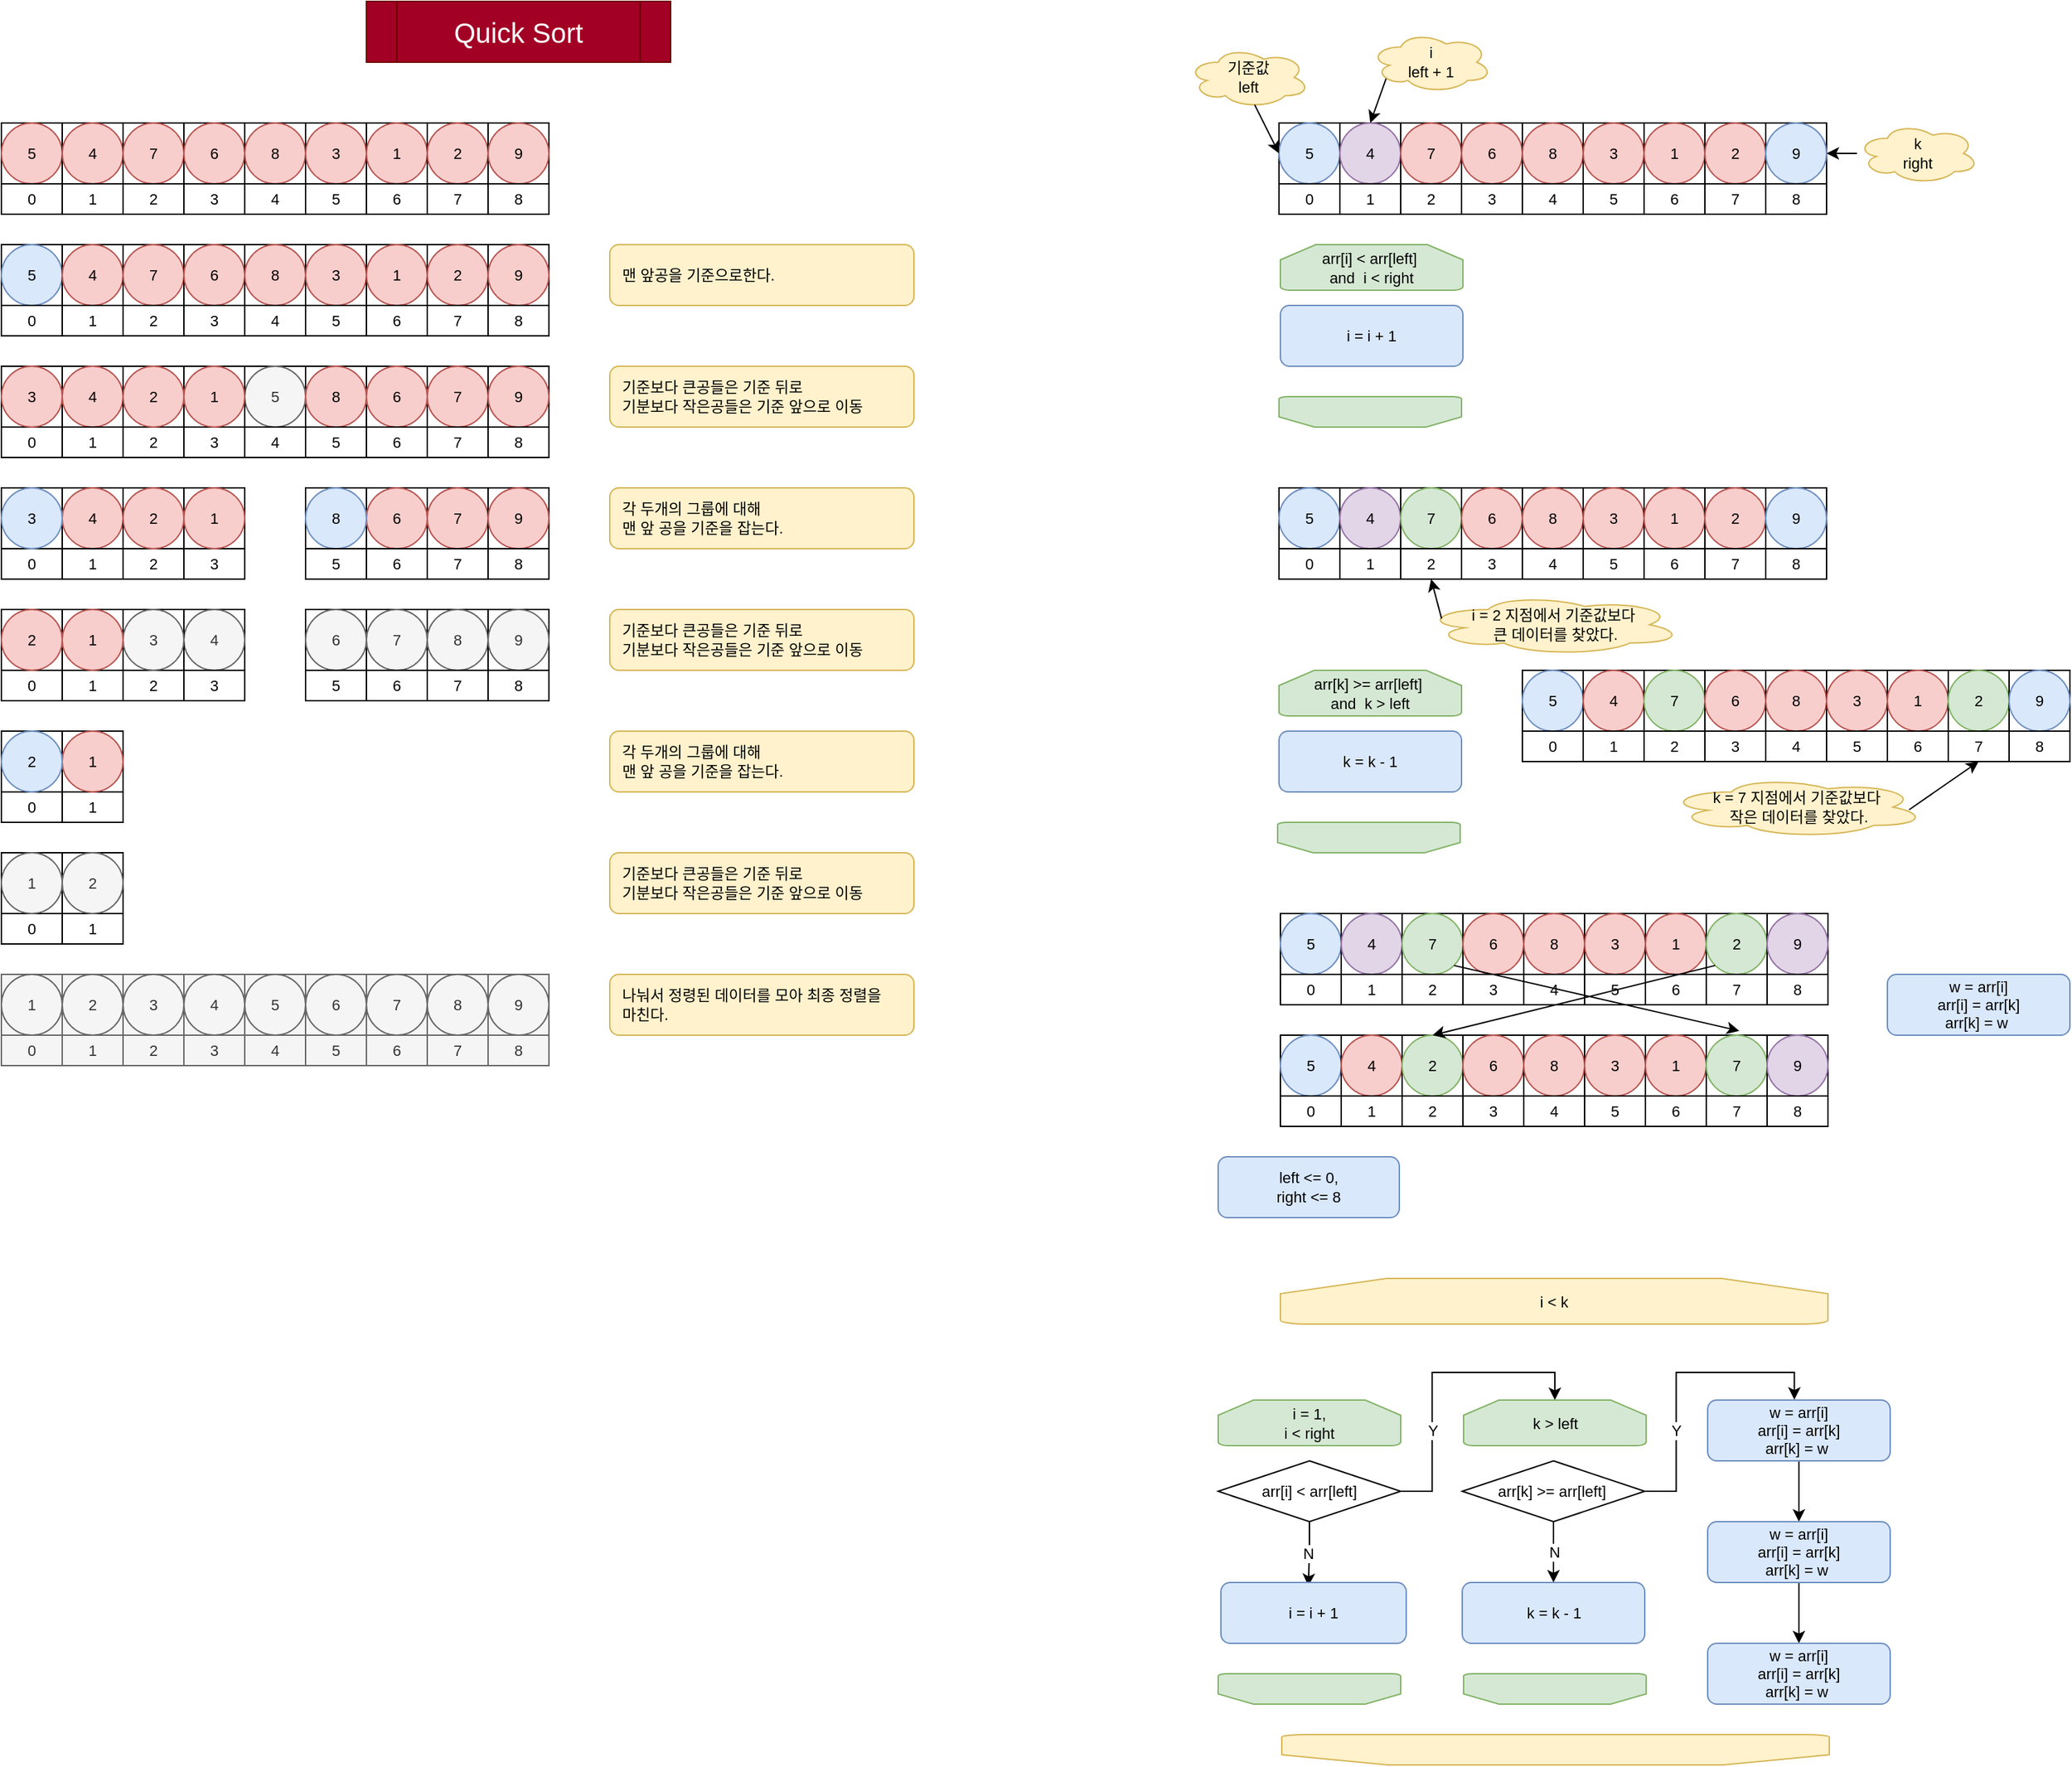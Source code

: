 <mxfile version="19.0.3" type="device"><diagram id="7tDXG9wZble-Ts1B5cR6" name="Page-1"><mxGraphModel dx="1886" dy="913" grid="1" gridSize="11" guides="1" tooltips="1" connect="1" arrows="1" fold="1" page="1" pageScale="1" pageWidth="850" pageHeight="1100" math="0" shadow="0"><root><mxCell id="0"/><mxCell id="1" parent="0"/><mxCell id="wJPdYzayw1PACBxnnONv-117" value="" style="rounded=0;whiteSpace=wrap;html=1;fontSize=20;" parent="1" vertex="1"><mxGeometry x="176" y="484" width="44" height="44" as="geometry"/></mxCell><mxCell id="wJPdYzayw1PACBxnnONv-78" value="" style="rounded=0;whiteSpace=wrap;html=1;fontSize=20;" parent="1" vertex="1"><mxGeometry x="352" y="308" width="44" height="44" as="geometry"/></mxCell><mxCell id="wJPdYzayw1PACBxnnONv-75" value="" style="rounded=0;whiteSpace=wrap;html=1;fontSize=20;" parent="1" vertex="1"><mxGeometry x="308" y="308" width="44" height="44" as="geometry"/></mxCell><mxCell id="wJPdYzayw1PACBxnnONv-72" value="" style="rounded=0;whiteSpace=wrap;html=1;fontSize=20;" parent="1" vertex="1"><mxGeometry x="264" y="308" width="44" height="44" as="geometry"/></mxCell><mxCell id="wJPdYzayw1PACBxnnONv-69" value="" style="rounded=0;whiteSpace=wrap;html=1;fontSize=20;" parent="1" vertex="1"><mxGeometry x="220" y="308" width="44" height="44" as="geometry"/></mxCell><mxCell id="wJPdYzayw1PACBxnnONv-1" value="&lt;font style=&quot;font-size: 20px;&quot;&gt;Quick Sort&lt;/font&gt;" style="shape=process;whiteSpace=wrap;html=1;backgroundOutline=1;fillColor=#a20025;fontColor=#ffffff;strokeColor=#6F0000;" parent="1" vertex="1"><mxGeometry x="308" y="44" width="220" height="44" as="geometry"/></mxCell><mxCell id="wJPdYzayw1PACBxnnONv-2" value="" style="rounded=0;whiteSpace=wrap;html=1;fontSize=20;" parent="1" vertex="1"><mxGeometry x="44" y="132" width="44" height="44" as="geometry"/></mxCell><mxCell id="wJPdYzayw1PACBxnnONv-3" value="5" style="ellipse;whiteSpace=wrap;html=1;fontSize=11;fillColor=#f8cecc;strokeColor=#b85450;" parent="1" vertex="1"><mxGeometry x="44" y="132" width="44" height="44" as="geometry"/></mxCell><mxCell id="wJPdYzayw1PACBxnnONv-4" value="0" style="rounded=0;whiteSpace=wrap;html=1;fontSize=11;" parent="1" vertex="1"><mxGeometry x="44" y="176" width="44" height="22" as="geometry"/></mxCell><mxCell id="wJPdYzayw1PACBxnnONv-5" value="" style="rounded=0;whiteSpace=wrap;html=1;fontSize=20;" parent="1" vertex="1"><mxGeometry x="88" y="132" width="44" height="44" as="geometry"/></mxCell><mxCell id="wJPdYzayw1PACBxnnONv-6" value="4" style="ellipse;whiteSpace=wrap;html=1;fontSize=11;fillColor=#f8cecc;strokeColor=#b85450;" parent="1" vertex="1"><mxGeometry x="88" y="132" width="44" height="44" as="geometry"/></mxCell><mxCell id="wJPdYzayw1PACBxnnONv-7" value="1" style="rounded=0;whiteSpace=wrap;html=1;fontSize=11;" parent="1" vertex="1"><mxGeometry x="88" y="176" width="44" height="22" as="geometry"/></mxCell><mxCell id="wJPdYzayw1PACBxnnONv-8" value="" style="rounded=0;whiteSpace=wrap;html=1;fontSize=20;" parent="1" vertex="1"><mxGeometry x="132" y="132" width="44" height="44" as="geometry"/></mxCell><mxCell id="wJPdYzayw1PACBxnnONv-9" value="7" style="ellipse;whiteSpace=wrap;html=1;fontSize=11;fillColor=#f8cecc;strokeColor=#b85450;" parent="1" vertex="1"><mxGeometry x="132" y="132" width="44" height="44" as="geometry"/></mxCell><mxCell id="wJPdYzayw1PACBxnnONv-10" value="2" style="rounded=0;whiteSpace=wrap;html=1;fontSize=11;" parent="1" vertex="1"><mxGeometry x="132" y="176" width="44" height="22" as="geometry"/></mxCell><mxCell id="wJPdYzayw1PACBxnnONv-11" value="" style="rounded=0;whiteSpace=wrap;html=1;fontSize=20;" parent="1" vertex="1"><mxGeometry x="176" y="132" width="44" height="44" as="geometry"/></mxCell><mxCell id="wJPdYzayw1PACBxnnONv-12" value="6" style="ellipse;whiteSpace=wrap;html=1;fontSize=11;fillColor=#f8cecc;strokeColor=#b85450;" parent="1" vertex="1"><mxGeometry x="176" y="132" width="44" height="44" as="geometry"/></mxCell><mxCell id="wJPdYzayw1PACBxnnONv-13" value="3" style="rounded=0;whiteSpace=wrap;html=1;fontSize=11;" parent="1" vertex="1"><mxGeometry x="176" y="176" width="44" height="22" as="geometry"/></mxCell><mxCell id="wJPdYzayw1PACBxnnONv-14" value="" style="rounded=0;whiteSpace=wrap;html=1;fontSize=20;" parent="1" vertex="1"><mxGeometry x="220" y="132" width="44" height="44" as="geometry"/></mxCell><mxCell id="wJPdYzayw1PACBxnnONv-15" value="8" style="ellipse;whiteSpace=wrap;html=1;fontSize=11;fillColor=#f8cecc;strokeColor=#b85450;" parent="1" vertex="1"><mxGeometry x="220" y="132" width="44" height="44" as="geometry"/></mxCell><mxCell id="wJPdYzayw1PACBxnnONv-16" value="4" style="rounded=0;whiteSpace=wrap;html=1;fontSize=11;" parent="1" vertex="1"><mxGeometry x="220" y="176" width="44" height="22" as="geometry"/></mxCell><mxCell id="wJPdYzayw1PACBxnnONv-17" value="" style="rounded=0;whiteSpace=wrap;html=1;fontSize=20;" parent="1" vertex="1"><mxGeometry x="264" y="132" width="44" height="44" as="geometry"/></mxCell><mxCell id="wJPdYzayw1PACBxnnONv-18" value="3" style="ellipse;whiteSpace=wrap;html=1;fontSize=11;fillColor=#f8cecc;strokeColor=#b85450;" parent="1" vertex="1"><mxGeometry x="264" y="132" width="44" height="44" as="geometry"/></mxCell><mxCell id="wJPdYzayw1PACBxnnONv-19" value="5" style="rounded=0;whiteSpace=wrap;html=1;fontSize=11;" parent="1" vertex="1"><mxGeometry x="264" y="176" width="44" height="22" as="geometry"/></mxCell><mxCell id="wJPdYzayw1PACBxnnONv-20" value="" style="rounded=0;whiteSpace=wrap;html=1;fontSize=20;" parent="1" vertex="1"><mxGeometry x="308" y="132" width="44" height="44" as="geometry"/></mxCell><mxCell id="wJPdYzayw1PACBxnnONv-21" value="1" style="ellipse;whiteSpace=wrap;html=1;fontSize=11;fillColor=#f8cecc;strokeColor=#b85450;" parent="1" vertex="1"><mxGeometry x="308" y="132" width="44" height="44" as="geometry"/></mxCell><mxCell id="wJPdYzayw1PACBxnnONv-22" value="6" style="rounded=0;whiteSpace=wrap;html=1;fontSize=11;" parent="1" vertex="1"><mxGeometry x="308" y="176" width="44" height="22" as="geometry"/></mxCell><mxCell id="wJPdYzayw1PACBxnnONv-23" value="" style="rounded=0;whiteSpace=wrap;html=1;fontSize=20;" parent="1" vertex="1"><mxGeometry x="352" y="132" width="44" height="44" as="geometry"/></mxCell><mxCell id="wJPdYzayw1PACBxnnONv-24" value="2" style="ellipse;whiteSpace=wrap;html=1;fontSize=11;fillColor=#f8cecc;strokeColor=#b85450;" parent="1" vertex="1"><mxGeometry x="352" y="132" width="44" height="44" as="geometry"/></mxCell><mxCell id="wJPdYzayw1PACBxnnONv-25" value="7" style="rounded=0;whiteSpace=wrap;html=1;fontSize=11;" parent="1" vertex="1"><mxGeometry x="352" y="176" width="44" height="22" as="geometry"/></mxCell><mxCell id="wJPdYzayw1PACBxnnONv-26" value="" style="rounded=0;whiteSpace=wrap;html=1;fontSize=20;" parent="1" vertex="1"><mxGeometry x="396" y="132" width="44" height="44" as="geometry"/></mxCell><mxCell id="wJPdYzayw1PACBxnnONv-27" value="9" style="ellipse;whiteSpace=wrap;html=1;fontSize=11;fillColor=#f8cecc;strokeColor=#b85450;" parent="1" vertex="1"><mxGeometry x="396" y="132" width="44" height="44" as="geometry"/></mxCell><mxCell id="wJPdYzayw1PACBxnnONv-28" value="8" style="rounded=0;whiteSpace=wrap;html=1;fontSize=11;" parent="1" vertex="1"><mxGeometry x="396" y="176" width="44" height="22" as="geometry"/></mxCell><mxCell id="wJPdYzayw1PACBxnnONv-29" value="" style="rounded=0;whiteSpace=wrap;html=1;fontSize=20;" parent="1" vertex="1"><mxGeometry x="44" y="220" width="44" height="44" as="geometry"/></mxCell><mxCell id="wJPdYzayw1PACBxnnONv-30" value="5" style="ellipse;whiteSpace=wrap;html=1;fontSize=11;fillColor=#dae8fc;strokeColor=#6c8ebf;" parent="1" vertex="1"><mxGeometry x="44" y="220" width="44" height="44" as="geometry"/></mxCell><mxCell id="wJPdYzayw1PACBxnnONv-31" value="0" style="rounded=0;whiteSpace=wrap;html=1;fontSize=11;" parent="1" vertex="1"><mxGeometry x="44" y="264" width="44" height="22" as="geometry"/></mxCell><mxCell id="wJPdYzayw1PACBxnnONv-32" value="" style="rounded=0;whiteSpace=wrap;html=1;fontSize=20;" parent="1" vertex="1"><mxGeometry x="88" y="220" width="44" height="44" as="geometry"/></mxCell><mxCell id="wJPdYzayw1PACBxnnONv-33" value="4" style="ellipse;whiteSpace=wrap;html=1;fontSize=11;fillColor=#f8cecc;strokeColor=#b85450;" parent="1" vertex="1"><mxGeometry x="88" y="220" width="44" height="44" as="geometry"/></mxCell><mxCell id="wJPdYzayw1PACBxnnONv-34" value="1" style="rounded=0;whiteSpace=wrap;html=1;fontSize=11;" parent="1" vertex="1"><mxGeometry x="88" y="264" width="44" height="22" as="geometry"/></mxCell><mxCell id="wJPdYzayw1PACBxnnONv-35" value="" style="rounded=0;whiteSpace=wrap;html=1;fontSize=20;" parent="1" vertex="1"><mxGeometry x="132" y="220" width="44" height="44" as="geometry"/></mxCell><mxCell id="wJPdYzayw1PACBxnnONv-36" value="7" style="ellipse;whiteSpace=wrap;html=1;fontSize=11;fillColor=#f8cecc;strokeColor=#b85450;" parent="1" vertex="1"><mxGeometry x="132" y="220" width="44" height="44" as="geometry"/></mxCell><mxCell id="wJPdYzayw1PACBxnnONv-37" value="2" style="rounded=0;whiteSpace=wrap;html=1;fontSize=11;" parent="1" vertex="1"><mxGeometry x="132" y="264" width="44" height="22" as="geometry"/></mxCell><mxCell id="wJPdYzayw1PACBxnnONv-38" value="" style="rounded=0;whiteSpace=wrap;html=1;fontSize=20;" parent="1" vertex="1"><mxGeometry x="176" y="220" width="44" height="44" as="geometry"/></mxCell><mxCell id="wJPdYzayw1PACBxnnONv-39" value="6" style="ellipse;whiteSpace=wrap;html=1;fontSize=11;fillColor=#f8cecc;strokeColor=#b85450;" parent="1" vertex="1"><mxGeometry x="176" y="220" width="44" height="44" as="geometry"/></mxCell><mxCell id="wJPdYzayw1PACBxnnONv-40" value="3" style="rounded=0;whiteSpace=wrap;html=1;fontSize=11;" parent="1" vertex="1"><mxGeometry x="176" y="264" width="44" height="22" as="geometry"/></mxCell><mxCell id="wJPdYzayw1PACBxnnONv-41" value="" style="rounded=0;whiteSpace=wrap;html=1;fontSize=20;" parent="1" vertex="1"><mxGeometry x="220" y="220" width="44" height="44" as="geometry"/></mxCell><mxCell id="wJPdYzayw1PACBxnnONv-42" value="8" style="ellipse;whiteSpace=wrap;html=1;fontSize=11;fillColor=#f8cecc;strokeColor=#b85450;" parent="1" vertex="1"><mxGeometry x="220" y="220" width="44" height="44" as="geometry"/></mxCell><mxCell id="wJPdYzayw1PACBxnnONv-43" value="4" style="rounded=0;whiteSpace=wrap;html=1;fontSize=11;" parent="1" vertex="1"><mxGeometry x="220" y="264" width="44" height="22" as="geometry"/></mxCell><mxCell id="wJPdYzayw1PACBxnnONv-44" value="" style="rounded=0;whiteSpace=wrap;html=1;fontSize=20;" parent="1" vertex="1"><mxGeometry x="264" y="220" width="44" height="44" as="geometry"/></mxCell><mxCell id="wJPdYzayw1PACBxnnONv-45" value="3" style="ellipse;whiteSpace=wrap;html=1;fontSize=11;fillColor=#f8cecc;strokeColor=#b85450;" parent="1" vertex="1"><mxGeometry x="264" y="220" width="44" height="44" as="geometry"/></mxCell><mxCell id="wJPdYzayw1PACBxnnONv-46" value="5" style="rounded=0;whiteSpace=wrap;html=1;fontSize=11;" parent="1" vertex="1"><mxGeometry x="264" y="264" width="44" height="22" as="geometry"/></mxCell><mxCell id="wJPdYzayw1PACBxnnONv-47" value="" style="rounded=0;whiteSpace=wrap;html=1;fontSize=20;" parent="1" vertex="1"><mxGeometry x="308" y="220" width="44" height="44" as="geometry"/></mxCell><mxCell id="wJPdYzayw1PACBxnnONv-48" value="1" style="ellipse;whiteSpace=wrap;html=1;fontSize=11;fillColor=#f8cecc;strokeColor=#b85450;" parent="1" vertex="1"><mxGeometry x="308" y="220" width="44" height="44" as="geometry"/></mxCell><mxCell id="wJPdYzayw1PACBxnnONv-49" value="6" style="rounded=0;whiteSpace=wrap;html=1;fontSize=11;" parent="1" vertex="1"><mxGeometry x="308" y="264" width="44" height="22" as="geometry"/></mxCell><mxCell id="wJPdYzayw1PACBxnnONv-50" value="" style="rounded=0;whiteSpace=wrap;html=1;fontSize=20;" parent="1" vertex="1"><mxGeometry x="352" y="220" width="44" height="44" as="geometry"/></mxCell><mxCell id="wJPdYzayw1PACBxnnONv-51" value="2" style="ellipse;whiteSpace=wrap;html=1;fontSize=11;fillColor=#f8cecc;strokeColor=#b85450;" parent="1" vertex="1"><mxGeometry x="352" y="220" width="44" height="44" as="geometry"/></mxCell><mxCell id="wJPdYzayw1PACBxnnONv-52" value="7" style="rounded=0;whiteSpace=wrap;html=1;fontSize=11;" parent="1" vertex="1"><mxGeometry x="352" y="264" width="44" height="22" as="geometry"/></mxCell><mxCell id="wJPdYzayw1PACBxnnONv-53" value="" style="rounded=0;whiteSpace=wrap;html=1;fontSize=20;" parent="1" vertex="1"><mxGeometry x="396" y="220" width="44" height="44" as="geometry"/></mxCell><mxCell id="wJPdYzayw1PACBxnnONv-54" value="9" style="ellipse;whiteSpace=wrap;html=1;fontSize=11;fillColor=#f8cecc;strokeColor=#b85450;" parent="1" vertex="1"><mxGeometry x="396" y="220" width="44" height="44" as="geometry"/></mxCell><mxCell id="wJPdYzayw1PACBxnnONv-55" value="8" style="rounded=0;whiteSpace=wrap;html=1;fontSize=11;" parent="1" vertex="1"><mxGeometry x="396" y="264" width="44" height="22" as="geometry"/></mxCell><mxCell id="wJPdYzayw1PACBxnnONv-56" value="맨 앞공을 기준으로한다." style="rounded=1;whiteSpace=wrap;html=1;fontSize=11;align=left;spacingTop=0;spacingLeft=7;fillColor=#fff2cc;strokeColor=#d6b656;" parent="1" vertex="1"><mxGeometry x="484" y="220" width="220" height="44" as="geometry"/></mxCell><mxCell id="wJPdYzayw1PACBxnnONv-57" value="" style="rounded=0;whiteSpace=wrap;html=1;fontSize=20;" parent="1" vertex="1"><mxGeometry x="44" y="308" width="44" height="44" as="geometry"/></mxCell><mxCell id="wJPdYzayw1PACBxnnONv-58" value="5" style="ellipse;whiteSpace=wrap;html=1;fontSize=11;fillColor=#f5f5f5;fontColor=#333333;strokeColor=#666666;" parent="1" vertex="1"><mxGeometry x="220" y="308" width="44" height="44" as="geometry"/></mxCell><mxCell id="wJPdYzayw1PACBxnnONv-59" value="0" style="rounded=0;whiteSpace=wrap;html=1;fontSize=11;" parent="1" vertex="1"><mxGeometry x="44" y="352" width="44" height="22" as="geometry"/></mxCell><mxCell id="wJPdYzayw1PACBxnnONv-60" value="" style="rounded=0;whiteSpace=wrap;html=1;fontSize=20;" parent="1" vertex="1"><mxGeometry x="88" y="308" width="44" height="44" as="geometry"/></mxCell><mxCell id="wJPdYzayw1PACBxnnONv-61" value="4" style="ellipse;whiteSpace=wrap;html=1;fontSize=11;fillColor=#f8cecc;strokeColor=#b85450;" parent="1" vertex="1"><mxGeometry x="88" y="308" width="44" height="44" as="geometry"/></mxCell><mxCell id="wJPdYzayw1PACBxnnONv-62" value="1" style="rounded=0;whiteSpace=wrap;html=1;fontSize=11;" parent="1" vertex="1"><mxGeometry x="88" y="352" width="44" height="22" as="geometry"/></mxCell><mxCell id="wJPdYzayw1PACBxnnONv-63" value="" style="rounded=0;whiteSpace=wrap;html=1;fontSize=20;" parent="1" vertex="1"><mxGeometry x="132" y="308" width="44" height="44" as="geometry"/></mxCell><mxCell id="wJPdYzayw1PACBxnnONv-64" value="7" style="ellipse;whiteSpace=wrap;html=1;fontSize=11;fillColor=#f8cecc;strokeColor=#b85450;" parent="1" vertex="1"><mxGeometry x="352" y="308" width="44" height="44" as="geometry"/></mxCell><mxCell id="wJPdYzayw1PACBxnnONv-65" value="2" style="rounded=0;whiteSpace=wrap;html=1;fontSize=11;" parent="1" vertex="1"><mxGeometry x="132" y="352" width="44" height="22" as="geometry"/></mxCell><mxCell id="wJPdYzayw1PACBxnnONv-66" value="" style="rounded=0;whiteSpace=wrap;html=1;fontSize=20;" parent="1" vertex="1"><mxGeometry x="176" y="308" width="44" height="44" as="geometry"/></mxCell><mxCell id="wJPdYzayw1PACBxnnONv-67" value="6" style="ellipse;whiteSpace=wrap;html=1;fontSize=11;fillColor=#f8cecc;strokeColor=#b85450;" parent="1" vertex="1"><mxGeometry x="308" y="308" width="44" height="44" as="geometry"/></mxCell><mxCell id="wJPdYzayw1PACBxnnONv-68" value="3" style="rounded=0;whiteSpace=wrap;html=1;fontSize=11;" parent="1" vertex="1"><mxGeometry x="176" y="352" width="44" height="22" as="geometry"/></mxCell><mxCell id="wJPdYzayw1PACBxnnONv-70" value="8" style="ellipse;whiteSpace=wrap;html=1;fontSize=11;fillColor=#f8cecc;strokeColor=#b85450;" parent="1" vertex="1"><mxGeometry x="264" y="308" width="44" height="44" as="geometry"/></mxCell><mxCell id="wJPdYzayw1PACBxnnONv-71" value="4" style="rounded=0;whiteSpace=wrap;html=1;fontSize=11;" parent="1" vertex="1"><mxGeometry x="220" y="352" width="44" height="22" as="geometry"/></mxCell><mxCell id="wJPdYzayw1PACBxnnONv-73" value="3" style="ellipse;whiteSpace=wrap;html=1;fontSize=11;fillColor=#f8cecc;strokeColor=#b85450;" parent="1" vertex="1"><mxGeometry x="44" y="308" width="44" height="44" as="geometry"/></mxCell><mxCell id="wJPdYzayw1PACBxnnONv-74" value="5" style="rounded=0;whiteSpace=wrap;html=1;fontSize=11;" parent="1" vertex="1"><mxGeometry x="264" y="352" width="44" height="22" as="geometry"/></mxCell><mxCell id="wJPdYzayw1PACBxnnONv-76" value="1" style="ellipse;whiteSpace=wrap;html=1;fontSize=11;fillColor=#f8cecc;strokeColor=#b85450;" parent="1" vertex="1"><mxGeometry x="176" y="308" width="44" height="44" as="geometry"/></mxCell><mxCell id="wJPdYzayw1PACBxnnONv-77" value="6" style="rounded=0;whiteSpace=wrap;html=1;fontSize=11;" parent="1" vertex="1"><mxGeometry x="308" y="352" width="44" height="22" as="geometry"/></mxCell><mxCell id="wJPdYzayw1PACBxnnONv-79" value="2" style="ellipse;whiteSpace=wrap;html=1;fontSize=11;fillColor=#f8cecc;strokeColor=#b85450;" parent="1" vertex="1"><mxGeometry x="132" y="308" width="44" height="44" as="geometry"/></mxCell><mxCell id="wJPdYzayw1PACBxnnONv-80" value="7" style="rounded=0;whiteSpace=wrap;html=1;fontSize=11;" parent="1" vertex="1"><mxGeometry x="352" y="352" width="44" height="22" as="geometry"/></mxCell><mxCell id="wJPdYzayw1PACBxnnONv-81" value="" style="rounded=0;whiteSpace=wrap;html=1;fontSize=20;" parent="1" vertex="1"><mxGeometry x="396" y="308" width="44" height="44" as="geometry"/></mxCell><mxCell id="wJPdYzayw1PACBxnnONv-82" value="9" style="ellipse;whiteSpace=wrap;html=1;fontSize=11;fillColor=#f8cecc;strokeColor=#b85450;" parent="1" vertex="1"><mxGeometry x="396" y="308" width="44" height="44" as="geometry"/></mxCell><mxCell id="wJPdYzayw1PACBxnnONv-83" value="8" style="rounded=0;whiteSpace=wrap;html=1;fontSize=11;" parent="1" vertex="1"><mxGeometry x="396" y="352" width="44" height="22" as="geometry"/></mxCell><mxCell id="wJPdYzayw1PACBxnnONv-84" value="기준보다 큰공들은 기준 뒤로&lt;br&gt;기분보다 작은공들은 기준 앞으로 이동" style="rounded=1;whiteSpace=wrap;html=1;fontSize=11;align=left;spacingTop=0;spacingLeft=7;fillColor=#fff2cc;strokeColor=#d6b656;" parent="1" vertex="1"><mxGeometry x="484" y="308" width="220" height="44" as="geometry"/></mxCell><mxCell id="wJPdYzayw1PACBxnnONv-85" value="" style="rounded=0;whiteSpace=wrap;html=1;fontSize=20;" parent="1" vertex="1"><mxGeometry x="44" y="396" width="44" height="44" as="geometry"/></mxCell><mxCell id="wJPdYzayw1PACBxnnONv-86" value="0" style="rounded=0;whiteSpace=wrap;html=1;fontSize=11;" parent="1" vertex="1"><mxGeometry x="44" y="440" width="44" height="22" as="geometry"/></mxCell><mxCell id="wJPdYzayw1PACBxnnONv-87" value="" style="rounded=0;whiteSpace=wrap;html=1;fontSize=20;" parent="1" vertex="1"><mxGeometry x="88" y="396" width="44" height="44" as="geometry"/></mxCell><mxCell id="wJPdYzayw1PACBxnnONv-88" value="4" style="ellipse;whiteSpace=wrap;html=1;fontSize=11;fillColor=#f8cecc;strokeColor=#b85450;" parent="1" vertex="1"><mxGeometry x="88" y="396" width="44" height="44" as="geometry"/></mxCell><mxCell id="wJPdYzayw1PACBxnnONv-89" value="1" style="rounded=0;whiteSpace=wrap;html=1;fontSize=11;" parent="1" vertex="1"><mxGeometry x="88" y="440" width="44" height="22" as="geometry"/></mxCell><mxCell id="wJPdYzayw1PACBxnnONv-90" value="" style="rounded=0;whiteSpace=wrap;html=1;fontSize=20;" parent="1" vertex="1"><mxGeometry x="132" y="396" width="44" height="44" as="geometry"/></mxCell><mxCell id="wJPdYzayw1PACBxnnONv-91" value="2" style="rounded=0;whiteSpace=wrap;html=1;fontSize=11;" parent="1" vertex="1"><mxGeometry x="132" y="440" width="44" height="22" as="geometry"/></mxCell><mxCell id="wJPdYzayw1PACBxnnONv-92" value="" style="rounded=0;whiteSpace=wrap;html=1;fontSize=20;" parent="1" vertex="1"><mxGeometry x="176" y="396" width="44" height="44" as="geometry"/></mxCell><mxCell id="wJPdYzayw1PACBxnnONv-93" value="3" style="rounded=0;whiteSpace=wrap;html=1;fontSize=11;" parent="1" vertex="1"><mxGeometry x="176" y="440" width="44" height="22" as="geometry"/></mxCell><mxCell id="wJPdYzayw1PACBxnnONv-94" value="3" style="ellipse;whiteSpace=wrap;html=1;fontSize=11;fillColor=#dae8fc;strokeColor=#6c8ebf;" parent="1" vertex="1"><mxGeometry x="44" y="396" width="44" height="44" as="geometry"/></mxCell><mxCell id="wJPdYzayw1PACBxnnONv-95" value="1" style="ellipse;whiteSpace=wrap;html=1;fontSize=11;fillColor=#f8cecc;strokeColor=#b85450;" parent="1" vertex="1"><mxGeometry x="176" y="396" width="44" height="44" as="geometry"/></mxCell><mxCell id="wJPdYzayw1PACBxnnONv-96" value="2" style="ellipse;whiteSpace=wrap;html=1;fontSize=11;fillColor=#f8cecc;strokeColor=#b85450;" parent="1" vertex="1"><mxGeometry x="132" y="396" width="44" height="44" as="geometry"/></mxCell><mxCell id="wJPdYzayw1PACBxnnONv-97" value="" style="rounded=0;whiteSpace=wrap;html=1;fontSize=20;" parent="1" vertex="1"><mxGeometry x="352" y="396" width="44" height="44" as="geometry"/></mxCell><mxCell id="wJPdYzayw1PACBxnnONv-98" value="" style="rounded=0;whiteSpace=wrap;html=1;fontSize=20;" parent="1" vertex="1"><mxGeometry x="308" y="396" width="44" height="44" as="geometry"/></mxCell><mxCell id="wJPdYzayw1PACBxnnONv-99" value="" style="rounded=0;whiteSpace=wrap;html=1;fontSize=20;" parent="1" vertex="1"><mxGeometry x="264" y="396" width="44" height="44" as="geometry"/></mxCell><mxCell id="wJPdYzayw1PACBxnnONv-100" value="7" style="ellipse;whiteSpace=wrap;html=1;fontSize=11;fillColor=#f8cecc;strokeColor=#b85450;" parent="1" vertex="1"><mxGeometry x="352" y="396" width="44" height="44" as="geometry"/></mxCell><mxCell id="wJPdYzayw1PACBxnnONv-101" value="6" style="ellipse;whiteSpace=wrap;html=1;fontSize=11;fillColor=#f8cecc;strokeColor=#b85450;" parent="1" vertex="1"><mxGeometry x="308" y="396" width="44" height="44" as="geometry"/></mxCell><mxCell id="wJPdYzayw1PACBxnnONv-102" value="8" style="ellipse;whiteSpace=wrap;html=1;fontSize=11;fillColor=#dae8fc;strokeColor=#6c8ebf;" parent="1" vertex="1"><mxGeometry x="264" y="396" width="44" height="44" as="geometry"/></mxCell><mxCell id="wJPdYzayw1PACBxnnONv-103" value="5" style="rounded=0;whiteSpace=wrap;html=1;fontSize=11;" parent="1" vertex="1"><mxGeometry x="264" y="440" width="44" height="22" as="geometry"/></mxCell><mxCell id="wJPdYzayw1PACBxnnONv-104" value="6" style="rounded=0;whiteSpace=wrap;html=1;fontSize=11;" parent="1" vertex="1"><mxGeometry x="308" y="440" width="44" height="22" as="geometry"/></mxCell><mxCell id="wJPdYzayw1PACBxnnONv-105" value="7" style="rounded=0;whiteSpace=wrap;html=1;fontSize=11;" parent="1" vertex="1"><mxGeometry x="352" y="440" width="44" height="22" as="geometry"/></mxCell><mxCell id="wJPdYzayw1PACBxnnONv-106" value="" style="rounded=0;whiteSpace=wrap;html=1;fontSize=20;" parent="1" vertex="1"><mxGeometry x="396" y="396" width="44" height="44" as="geometry"/></mxCell><mxCell id="wJPdYzayw1PACBxnnONv-107" value="9" style="ellipse;whiteSpace=wrap;html=1;fontSize=11;fillColor=#f8cecc;strokeColor=#b85450;" parent="1" vertex="1"><mxGeometry x="396" y="396" width="44" height="44" as="geometry"/></mxCell><mxCell id="wJPdYzayw1PACBxnnONv-108" value="8" style="rounded=0;whiteSpace=wrap;html=1;fontSize=11;" parent="1" vertex="1"><mxGeometry x="396" y="440" width="44" height="22" as="geometry"/></mxCell><mxCell id="wJPdYzayw1PACBxnnONv-109" value="각 두개의 그룹에 대해 &lt;br&gt;맨 앞 공을 기준을 잡는다." style="rounded=1;whiteSpace=wrap;html=1;fontSize=11;align=left;spacingTop=0;spacingLeft=7;fillColor=#fff2cc;strokeColor=#d6b656;" parent="1" vertex="1"><mxGeometry x="484" y="396" width="220" height="44" as="geometry"/></mxCell><mxCell id="wJPdYzayw1PACBxnnONv-110" value="" style="rounded=0;whiteSpace=wrap;html=1;fontSize=20;" parent="1" vertex="1"><mxGeometry x="44" y="484" width="44" height="44" as="geometry"/></mxCell><mxCell id="wJPdYzayw1PACBxnnONv-111" value="0" style="rounded=0;whiteSpace=wrap;html=1;fontSize=11;" parent="1" vertex="1"><mxGeometry x="44" y="528" width="44" height="22" as="geometry"/></mxCell><mxCell id="wJPdYzayw1PACBxnnONv-112" value="" style="rounded=0;whiteSpace=wrap;html=1;fontSize=20;" parent="1" vertex="1"><mxGeometry x="88" y="484" width="44" height="44" as="geometry"/></mxCell><mxCell id="wJPdYzayw1PACBxnnONv-113" value="4" style="ellipse;whiteSpace=wrap;html=1;fontSize=11;fillColor=#f5f5f5;fontColor=#333333;strokeColor=#666666;" parent="1" vertex="1"><mxGeometry x="176" y="484" width="44" height="44" as="geometry"/></mxCell><mxCell id="wJPdYzayw1PACBxnnONv-114" value="1" style="rounded=0;whiteSpace=wrap;html=1;fontSize=11;" parent="1" vertex="1"><mxGeometry x="88" y="528" width="44" height="22" as="geometry"/></mxCell><mxCell id="wJPdYzayw1PACBxnnONv-115" value="" style="rounded=0;whiteSpace=wrap;html=1;fontSize=20;" parent="1" vertex="1"><mxGeometry x="132" y="484" width="44" height="44" as="geometry"/></mxCell><mxCell id="wJPdYzayw1PACBxnnONv-116" value="2" style="rounded=0;whiteSpace=wrap;html=1;fontSize=11;" parent="1" vertex="1"><mxGeometry x="132" y="528" width="44" height="22" as="geometry"/></mxCell><mxCell id="wJPdYzayw1PACBxnnONv-118" value="3" style="rounded=0;whiteSpace=wrap;html=1;fontSize=11;" parent="1" vertex="1"><mxGeometry x="176" y="528" width="44" height="22" as="geometry"/></mxCell><mxCell id="wJPdYzayw1PACBxnnONv-119" value="3" style="ellipse;whiteSpace=wrap;html=1;fontSize=11;fillColor=#f5f5f5;fontColor=#333333;strokeColor=#666666;" parent="1" vertex="1"><mxGeometry x="132" y="484" width="44" height="44" as="geometry"/></mxCell><mxCell id="wJPdYzayw1PACBxnnONv-120" value="1" style="ellipse;whiteSpace=wrap;html=1;fontSize=11;fillColor=#f8cecc;strokeColor=#b85450;" parent="1" vertex="1"><mxGeometry x="88" y="484" width="44" height="44" as="geometry"/></mxCell><mxCell id="wJPdYzayw1PACBxnnONv-121" value="2" style="ellipse;whiteSpace=wrap;html=1;fontSize=11;fillColor=#f8cecc;strokeColor=#b85450;" parent="1" vertex="1"><mxGeometry x="44" y="484" width="44" height="44" as="geometry"/></mxCell><mxCell id="wJPdYzayw1PACBxnnONv-122" value="" style="rounded=0;whiteSpace=wrap;html=1;fontSize=20;" parent="1" vertex="1"><mxGeometry x="352" y="484" width="44" height="44" as="geometry"/></mxCell><mxCell id="wJPdYzayw1PACBxnnONv-123" value="" style="rounded=0;whiteSpace=wrap;html=1;fontSize=20;" parent="1" vertex="1"><mxGeometry x="308" y="484" width="44" height="44" as="geometry"/></mxCell><mxCell id="wJPdYzayw1PACBxnnONv-124" value="" style="rounded=0;whiteSpace=wrap;html=1;fontSize=20;" parent="1" vertex="1"><mxGeometry x="264" y="484" width="44" height="44" as="geometry"/></mxCell><mxCell id="wJPdYzayw1PACBxnnONv-125" value="7" style="ellipse;whiteSpace=wrap;html=1;fontSize=11;fillColor=#f5f5f5;strokeColor=#666666;fontColor=#333333;" parent="1" vertex="1"><mxGeometry x="308" y="484" width="44" height="44" as="geometry"/></mxCell><mxCell id="wJPdYzayw1PACBxnnONv-126" value="6" style="ellipse;whiteSpace=wrap;html=1;fontSize=11;fillColor=#f5f5f5;strokeColor=#666666;fontColor=#333333;" parent="1" vertex="1"><mxGeometry x="264" y="484" width="44" height="44" as="geometry"/></mxCell><mxCell id="wJPdYzayw1PACBxnnONv-127" value="8" style="ellipse;whiteSpace=wrap;html=1;fontSize=11;fillColor=#f5f5f5;fontColor=#333333;strokeColor=#666666;" parent="1" vertex="1"><mxGeometry x="352" y="484" width="44" height="44" as="geometry"/></mxCell><mxCell id="wJPdYzayw1PACBxnnONv-128" value="5" style="rounded=0;whiteSpace=wrap;html=1;fontSize=11;" parent="1" vertex="1"><mxGeometry x="264" y="528" width="44" height="22" as="geometry"/></mxCell><mxCell id="wJPdYzayw1PACBxnnONv-129" value="6" style="rounded=0;whiteSpace=wrap;html=1;fontSize=11;" parent="1" vertex="1"><mxGeometry x="308" y="528" width="44" height="22" as="geometry"/></mxCell><mxCell id="wJPdYzayw1PACBxnnONv-130" value="7" style="rounded=0;whiteSpace=wrap;html=1;fontSize=11;" parent="1" vertex="1"><mxGeometry x="352" y="528" width="44" height="22" as="geometry"/></mxCell><mxCell id="wJPdYzayw1PACBxnnONv-131" value="" style="rounded=0;whiteSpace=wrap;html=1;fontSize=20;" parent="1" vertex="1"><mxGeometry x="396" y="484" width="44" height="44" as="geometry"/></mxCell><mxCell id="wJPdYzayw1PACBxnnONv-132" value="9" style="ellipse;whiteSpace=wrap;html=1;fontSize=11;fillColor=#f5f5f5;fontColor=#333333;strokeColor=#666666;" parent="1" vertex="1"><mxGeometry x="396" y="484" width="44" height="44" as="geometry"/></mxCell><mxCell id="wJPdYzayw1PACBxnnONv-133" value="8" style="rounded=0;whiteSpace=wrap;html=1;fontSize=11;" parent="1" vertex="1"><mxGeometry x="396" y="528" width="44" height="22" as="geometry"/></mxCell><mxCell id="wJPdYzayw1PACBxnnONv-134" value="기준보다 큰공들은 기준 뒤로&lt;br&gt;기분보다 작은공들은 기준 앞으로 이동" style="rounded=1;whiteSpace=wrap;html=1;fontSize=11;align=left;spacingTop=0;spacingLeft=7;fillColor=#fff2cc;strokeColor=#d6b656;" parent="1" vertex="1"><mxGeometry x="484" y="484" width="220" height="44" as="geometry"/></mxCell><mxCell id="wJPdYzayw1PACBxnnONv-136" value="" style="rounded=0;whiteSpace=wrap;html=1;fontSize=20;" parent="1" vertex="1"><mxGeometry x="44" y="572" width="44" height="44" as="geometry"/></mxCell><mxCell id="wJPdYzayw1PACBxnnONv-137" value="0" style="rounded=0;whiteSpace=wrap;html=1;fontSize=11;" parent="1" vertex="1"><mxGeometry x="44" y="616" width="44" height="22" as="geometry"/></mxCell><mxCell id="wJPdYzayw1PACBxnnONv-138" value="" style="rounded=0;whiteSpace=wrap;html=1;fontSize=20;" parent="1" vertex="1"><mxGeometry x="88" y="572" width="44" height="44" as="geometry"/></mxCell><mxCell id="wJPdYzayw1PACBxnnONv-140" value="1" style="rounded=0;whiteSpace=wrap;html=1;fontSize=11;" parent="1" vertex="1"><mxGeometry x="88" y="616" width="44" height="22" as="geometry"/></mxCell><mxCell id="wJPdYzayw1PACBxnnONv-145" value="1" style="ellipse;whiteSpace=wrap;html=1;fontSize=11;fillColor=#f8cecc;strokeColor=#b85450;" parent="1" vertex="1"><mxGeometry x="88" y="572" width="44" height="44" as="geometry"/></mxCell><mxCell id="wJPdYzayw1PACBxnnONv-146" value="2" style="ellipse;whiteSpace=wrap;html=1;fontSize=11;fillColor=#dae8fc;strokeColor=#6c8ebf;" parent="1" vertex="1"><mxGeometry x="44" y="572" width="44" height="44" as="geometry"/></mxCell><mxCell id="wJPdYzayw1PACBxnnONv-159" value="각 두개의 그룹에 대해 &lt;br&gt;맨 앞 공을 기준을 잡는다." style="rounded=1;whiteSpace=wrap;html=1;fontSize=11;align=left;spacingTop=0;spacingLeft=7;fillColor=#fff2cc;strokeColor=#d6b656;" parent="1" vertex="1"><mxGeometry x="484" y="572" width="220" height="44" as="geometry"/></mxCell><mxCell id="wJPdYzayw1PACBxnnONv-160" value="기준보다 큰공들은 기준 뒤로&lt;br&gt;기분보다 작은공들은 기준 앞으로 이동" style="rounded=1;whiteSpace=wrap;html=1;fontSize=11;align=left;spacingTop=0;spacingLeft=7;fillColor=#fff2cc;strokeColor=#d6b656;" parent="1" vertex="1"><mxGeometry x="484" y="660" width="220" height="44" as="geometry"/></mxCell><mxCell id="wJPdYzayw1PACBxnnONv-161" value="" style="rounded=0;whiteSpace=wrap;html=1;fontSize=20;" parent="1" vertex="1"><mxGeometry x="44" y="660" width="44" height="44" as="geometry"/></mxCell><mxCell id="wJPdYzayw1PACBxnnONv-162" value="0" style="rounded=0;whiteSpace=wrap;html=1;fontSize=11;" parent="1" vertex="1"><mxGeometry x="44" y="704" width="44" height="22" as="geometry"/></mxCell><mxCell id="wJPdYzayw1PACBxnnONv-163" value="" style="rounded=0;whiteSpace=wrap;html=1;fontSize=20;" parent="1" vertex="1"><mxGeometry x="88" y="660" width="44" height="44" as="geometry"/></mxCell><mxCell id="wJPdYzayw1PACBxnnONv-164" value="1" style="rounded=0;whiteSpace=wrap;html=1;fontSize=11;" parent="1" vertex="1"><mxGeometry x="88" y="704" width="44" height="22" as="geometry"/></mxCell><mxCell id="wJPdYzayw1PACBxnnONv-165" value="1" style="ellipse;whiteSpace=wrap;html=1;fontSize=11;fillColor=#f5f5f5;fontColor=#333333;strokeColor=#666666;" parent="1" vertex="1"><mxGeometry x="44" y="660" width="44" height="44" as="geometry"/></mxCell><mxCell id="wJPdYzayw1PACBxnnONv-166" value="2" style="ellipse;whiteSpace=wrap;html=1;fontSize=11;fillColor=#f5f5f5;fontColor=#333333;strokeColor=#666666;" parent="1" vertex="1"><mxGeometry x="88" y="660" width="44" height="44" as="geometry"/></mxCell><mxCell id="wJPdYzayw1PACBxnnONv-173" value="" style="rounded=0;whiteSpace=wrap;html=1;fontSize=20;fillColor=#f5f5f5;fontColor=#333333;strokeColor=#666666;" parent="1" vertex="1"><mxGeometry x="44" y="748" width="44" height="44" as="geometry"/></mxCell><mxCell id="wJPdYzayw1PACBxnnONv-174" value="0" style="rounded=0;whiteSpace=wrap;html=1;fontSize=11;fillColor=#f5f5f5;fontColor=#333333;strokeColor=#666666;" parent="1" vertex="1"><mxGeometry x="44" y="792" width="44" height="22" as="geometry"/></mxCell><mxCell id="wJPdYzayw1PACBxnnONv-175" value="" style="rounded=0;whiteSpace=wrap;html=1;fontSize=20;fillColor=#f5f5f5;fontColor=#333333;strokeColor=#666666;" parent="1" vertex="1"><mxGeometry x="88" y="748" width="44" height="44" as="geometry"/></mxCell><mxCell id="wJPdYzayw1PACBxnnONv-176" value="1" style="rounded=0;whiteSpace=wrap;html=1;fontSize=11;fillColor=#f5f5f5;fontColor=#333333;strokeColor=#666666;" parent="1" vertex="1"><mxGeometry x="88" y="792" width="44" height="22" as="geometry"/></mxCell><mxCell id="wJPdYzayw1PACBxnnONv-177" value="1" style="ellipse;whiteSpace=wrap;html=1;fontSize=11;fillColor=#f5f5f5;strokeColor=#666666;fontColor=#333333;" parent="1" vertex="1"><mxGeometry x="44" y="748" width="44" height="44" as="geometry"/></mxCell><mxCell id="wJPdYzayw1PACBxnnONv-178" value="2" style="ellipse;whiteSpace=wrap;html=1;fontSize=11;fillColor=#f5f5f5;strokeColor=#666666;fontColor=#333333;" parent="1" vertex="1"><mxGeometry x="88" y="748" width="44" height="44" as="geometry"/></mxCell><mxCell id="wJPdYzayw1PACBxnnONv-179" value="" style="rounded=0;whiteSpace=wrap;html=1;fontSize=20;fillColor=#f5f5f5;fontColor=#333333;strokeColor=#666666;" parent="1" vertex="1"><mxGeometry x="176" y="748" width="44" height="44" as="geometry"/></mxCell><mxCell id="wJPdYzayw1PACBxnnONv-180" value="4" style="ellipse;whiteSpace=wrap;html=1;fontSize=11;fillColor=#f5f5f5;strokeColor=#666666;fontColor=#333333;" parent="1" vertex="1"><mxGeometry x="176" y="748" width="44" height="44" as="geometry"/></mxCell><mxCell id="wJPdYzayw1PACBxnnONv-181" value="" style="rounded=0;whiteSpace=wrap;html=1;fontSize=20;fillColor=#f5f5f5;fontColor=#333333;strokeColor=#666666;" parent="1" vertex="1"><mxGeometry x="132" y="748" width="44" height="44" as="geometry"/></mxCell><mxCell id="wJPdYzayw1PACBxnnONv-182" value="2" style="rounded=0;whiteSpace=wrap;html=1;fontSize=11;fillColor=#f5f5f5;fontColor=#333333;strokeColor=#666666;" parent="1" vertex="1"><mxGeometry x="132" y="792" width="44" height="22" as="geometry"/></mxCell><mxCell id="wJPdYzayw1PACBxnnONv-183" value="3" style="rounded=0;whiteSpace=wrap;html=1;fontSize=11;fillColor=#f5f5f5;fontColor=#333333;strokeColor=#666666;" parent="1" vertex="1"><mxGeometry x="176" y="792" width="44" height="22" as="geometry"/></mxCell><mxCell id="wJPdYzayw1PACBxnnONv-184" value="3" style="ellipse;whiteSpace=wrap;html=1;fontSize=11;fillColor=#f5f5f5;strokeColor=#666666;fontColor=#333333;" parent="1" vertex="1"><mxGeometry x="132" y="748" width="44" height="44" as="geometry"/></mxCell><mxCell id="wJPdYzayw1PACBxnnONv-185" value="" style="rounded=0;whiteSpace=wrap;html=1;fontSize=20;fillColor=#f5f5f5;fontColor=#333333;strokeColor=#666666;" parent="1" vertex="1"><mxGeometry x="220" y="748" width="44" height="44" as="geometry"/></mxCell><mxCell id="wJPdYzayw1PACBxnnONv-186" value="5" style="ellipse;whiteSpace=wrap;html=1;fontSize=11;fillColor=#f5f5f5;strokeColor=#666666;fontColor=#333333;" parent="1" vertex="1"><mxGeometry x="220" y="748" width="44" height="44" as="geometry"/></mxCell><mxCell id="wJPdYzayw1PACBxnnONv-187" value="4" style="rounded=0;whiteSpace=wrap;html=1;fontSize=11;fillColor=#f5f5f5;fontColor=#333333;strokeColor=#666666;" parent="1" vertex="1"><mxGeometry x="220" y="792" width="44" height="22" as="geometry"/></mxCell><mxCell id="wJPdYzayw1PACBxnnONv-188" value="" style="rounded=0;whiteSpace=wrap;html=1;fontSize=20;fillColor=#f5f5f5;fontColor=#333333;strokeColor=#666666;" parent="1" vertex="1"><mxGeometry x="308" y="748" width="44" height="44" as="geometry"/></mxCell><mxCell id="wJPdYzayw1PACBxnnONv-189" value="" style="rounded=0;whiteSpace=wrap;html=1;fontSize=20;fillColor=#f5f5f5;fontColor=#333333;strokeColor=#666666;" parent="1" vertex="1"><mxGeometry x="264" y="748" width="44" height="44" as="geometry"/></mxCell><mxCell id="wJPdYzayw1PACBxnnONv-190" value="7" style="ellipse;whiteSpace=wrap;html=1;fontSize=11;fillColor=#f5f5f5;strokeColor=#666666;fontColor=#333333;" parent="1" vertex="1"><mxGeometry x="308" y="748" width="44" height="44" as="geometry"/></mxCell><mxCell id="wJPdYzayw1PACBxnnONv-191" value="6" style="ellipse;whiteSpace=wrap;html=1;fontSize=11;fillColor=#f5f5f5;strokeColor=#666666;fontColor=#333333;" parent="1" vertex="1"><mxGeometry x="264" y="748" width="44" height="44" as="geometry"/></mxCell><mxCell id="wJPdYzayw1PACBxnnONv-192" value="5" style="rounded=0;whiteSpace=wrap;html=1;fontSize=11;fillColor=#f5f5f5;fontColor=#333333;strokeColor=#666666;" parent="1" vertex="1"><mxGeometry x="264" y="792" width="44" height="22" as="geometry"/></mxCell><mxCell id="wJPdYzayw1PACBxnnONv-193" value="6" style="rounded=0;whiteSpace=wrap;html=1;fontSize=11;fillColor=#f5f5f5;fontColor=#333333;strokeColor=#666666;" parent="1" vertex="1"><mxGeometry x="308" y="792" width="44" height="22" as="geometry"/></mxCell><mxCell id="wJPdYzayw1PACBxnnONv-194" value="" style="rounded=0;whiteSpace=wrap;html=1;fontSize=20;fillColor=#f5f5f5;fontColor=#333333;strokeColor=#666666;" parent="1" vertex="1"><mxGeometry x="352" y="748" width="44" height="44" as="geometry"/></mxCell><mxCell id="wJPdYzayw1PACBxnnONv-195" value="8" style="ellipse;whiteSpace=wrap;html=1;fontSize=11;fillColor=#f5f5f5;strokeColor=#666666;fontColor=#333333;" parent="1" vertex="1"><mxGeometry x="352" y="748" width="44" height="44" as="geometry"/></mxCell><mxCell id="wJPdYzayw1PACBxnnONv-196" value="7" style="rounded=0;whiteSpace=wrap;html=1;fontSize=11;fillColor=#f5f5f5;fontColor=#333333;strokeColor=#666666;" parent="1" vertex="1"><mxGeometry x="352" y="792" width="44" height="22" as="geometry"/></mxCell><mxCell id="wJPdYzayw1PACBxnnONv-197" value="" style="rounded=0;whiteSpace=wrap;html=1;fontSize=20;fillColor=#f5f5f5;fontColor=#333333;strokeColor=#666666;" parent="1" vertex="1"><mxGeometry x="396" y="748" width="44" height="44" as="geometry"/></mxCell><mxCell id="wJPdYzayw1PACBxnnONv-198" value="9" style="ellipse;whiteSpace=wrap;html=1;fontSize=11;fillColor=#f5f5f5;strokeColor=#666666;fontColor=#333333;" parent="1" vertex="1"><mxGeometry x="396" y="748" width="44" height="44" as="geometry"/></mxCell><mxCell id="wJPdYzayw1PACBxnnONv-199" value="8" style="rounded=0;whiteSpace=wrap;html=1;fontSize=11;fillColor=#f5f5f5;fontColor=#333333;strokeColor=#666666;" parent="1" vertex="1"><mxGeometry x="396" y="792" width="44" height="22" as="geometry"/></mxCell><mxCell id="wJPdYzayw1PACBxnnONv-200" value="나눠서 정령된 데이터를 모아 최종 정렬을&amp;nbsp;&lt;br&gt;마친다." style="rounded=1;whiteSpace=wrap;html=1;fontSize=11;align=left;spacingTop=0;spacingLeft=7;fillColor=#fff2cc;strokeColor=#d6b656;" parent="1" vertex="1"><mxGeometry x="484" y="748" width="220" height="44" as="geometry"/></mxCell><mxCell id="wJPdYzayw1PACBxnnONv-233" value="" style="rounded=0;whiteSpace=wrap;html=1;fontSize=20;" parent="1" vertex="1"><mxGeometry x="968" y="132" width="44" height="44" as="geometry"/></mxCell><mxCell id="wJPdYzayw1PACBxnnONv-234" value="5" style="ellipse;whiteSpace=wrap;html=1;fontSize=11;fillColor=#dae8fc;strokeColor=#6c8ebf;" parent="1" vertex="1"><mxGeometry x="968" y="132" width="44" height="44" as="geometry"/></mxCell><mxCell id="wJPdYzayw1PACBxnnONv-235" value="0" style="rounded=0;whiteSpace=wrap;html=1;fontSize=11;" parent="1" vertex="1"><mxGeometry x="968" y="176" width="44" height="22" as="geometry"/></mxCell><mxCell id="wJPdYzayw1PACBxnnONv-236" value="" style="rounded=0;whiteSpace=wrap;html=1;fontSize=20;" parent="1" vertex="1"><mxGeometry x="1012" y="132" width="44" height="44" as="geometry"/></mxCell><mxCell id="wJPdYzayw1PACBxnnONv-237" value="4" style="ellipse;whiteSpace=wrap;html=1;fontSize=11;fillColor=#e1d5e7;strokeColor=#9673a6;" parent="1" vertex="1"><mxGeometry x="1012" y="132" width="44" height="44" as="geometry"/></mxCell><mxCell id="wJPdYzayw1PACBxnnONv-238" value="1" style="rounded=0;whiteSpace=wrap;html=1;fontSize=11;" parent="1" vertex="1"><mxGeometry x="1012" y="176" width="44" height="22" as="geometry"/></mxCell><mxCell id="wJPdYzayw1PACBxnnONv-239" value="" style="rounded=0;whiteSpace=wrap;html=1;fontSize=20;" parent="1" vertex="1"><mxGeometry x="1056" y="132" width="44" height="44" as="geometry"/></mxCell><mxCell id="wJPdYzayw1PACBxnnONv-240" value="7" style="ellipse;whiteSpace=wrap;html=1;fontSize=11;fillColor=#f8cecc;strokeColor=#b85450;" parent="1" vertex="1"><mxGeometry x="1056" y="132" width="44" height="44" as="geometry"/></mxCell><mxCell id="wJPdYzayw1PACBxnnONv-241" value="2" style="rounded=0;whiteSpace=wrap;html=1;fontSize=11;" parent="1" vertex="1"><mxGeometry x="1056" y="176" width="44" height="22" as="geometry"/></mxCell><mxCell id="wJPdYzayw1PACBxnnONv-242" value="" style="rounded=0;whiteSpace=wrap;html=1;fontSize=20;" parent="1" vertex="1"><mxGeometry x="1100" y="132" width="44" height="44" as="geometry"/></mxCell><mxCell id="wJPdYzayw1PACBxnnONv-243" value="6" style="ellipse;whiteSpace=wrap;html=1;fontSize=11;fillColor=#f8cecc;strokeColor=#b85450;" parent="1" vertex="1"><mxGeometry x="1100" y="132" width="44" height="44" as="geometry"/></mxCell><mxCell id="wJPdYzayw1PACBxnnONv-244" value="3" style="rounded=0;whiteSpace=wrap;html=1;fontSize=11;" parent="1" vertex="1"><mxGeometry x="1100" y="176" width="44" height="22" as="geometry"/></mxCell><mxCell id="wJPdYzayw1PACBxnnONv-245" value="" style="rounded=0;whiteSpace=wrap;html=1;fontSize=20;" parent="1" vertex="1"><mxGeometry x="1144" y="132" width="44" height="44" as="geometry"/></mxCell><mxCell id="wJPdYzayw1PACBxnnONv-246" value="8" style="ellipse;whiteSpace=wrap;html=1;fontSize=11;fillColor=#f8cecc;strokeColor=#b85450;" parent="1" vertex="1"><mxGeometry x="1144" y="132" width="44" height="44" as="geometry"/></mxCell><mxCell id="wJPdYzayw1PACBxnnONv-247" value="4" style="rounded=0;whiteSpace=wrap;html=1;fontSize=11;" parent="1" vertex="1"><mxGeometry x="1144" y="176" width="44" height="22" as="geometry"/></mxCell><mxCell id="wJPdYzayw1PACBxnnONv-248" value="" style="rounded=0;whiteSpace=wrap;html=1;fontSize=20;" parent="1" vertex="1"><mxGeometry x="1188" y="132" width="44" height="44" as="geometry"/></mxCell><mxCell id="wJPdYzayw1PACBxnnONv-249" value="3" style="ellipse;whiteSpace=wrap;html=1;fontSize=11;fillColor=#f8cecc;strokeColor=#b85450;" parent="1" vertex="1"><mxGeometry x="1188" y="132" width="44" height="44" as="geometry"/></mxCell><mxCell id="wJPdYzayw1PACBxnnONv-250" value="5" style="rounded=0;whiteSpace=wrap;html=1;fontSize=11;" parent="1" vertex="1"><mxGeometry x="1188" y="176" width="44" height="22" as="geometry"/></mxCell><mxCell id="wJPdYzayw1PACBxnnONv-251" value="" style="rounded=0;whiteSpace=wrap;html=1;fontSize=20;" parent="1" vertex="1"><mxGeometry x="1232" y="132" width="44" height="44" as="geometry"/></mxCell><mxCell id="wJPdYzayw1PACBxnnONv-252" value="1" style="ellipse;whiteSpace=wrap;html=1;fontSize=11;fillColor=#f8cecc;strokeColor=#b85450;" parent="1" vertex="1"><mxGeometry x="1232" y="132" width="44" height="44" as="geometry"/></mxCell><mxCell id="wJPdYzayw1PACBxnnONv-253" value="6" style="rounded=0;whiteSpace=wrap;html=1;fontSize=11;" parent="1" vertex="1"><mxGeometry x="1232" y="176" width="44" height="22" as="geometry"/></mxCell><mxCell id="wJPdYzayw1PACBxnnONv-254" value="" style="rounded=0;whiteSpace=wrap;html=1;fontSize=20;" parent="1" vertex="1"><mxGeometry x="1276" y="132" width="44" height="44" as="geometry"/></mxCell><mxCell id="wJPdYzayw1PACBxnnONv-255" value="2" style="ellipse;whiteSpace=wrap;html=1;fontSize=11;fillColor=#f8cecc;strokeColor=#b85450;" parent="1" vertex="1"><mxGeometry x="1276" y="132" width="44" height="44" as="geometry"/></mxCell><mxCell id="wJPdYzayw1PACBxnnONv-256" value="7" style="rounded=0;whiteSpace=wrap;html=1;fontSize=11;" parent="1" vertex="1"><mxGeometry x="1276" y="176" width="44" height="22" as="geometry"/></mxCell><mxCell id="wJPdYzayw1PACBxnnONv-257" value="" style="rounded=0;whiteSpace=wrap;html=1;fontSize=20;" parent="1" vertex="1"><mxGeometry x="1320" y="132" width="44" height="44" as="geometry"/></mxCell><mxCell id="wJPdYzayw1PACBxnnONv-258" value="9" style="ellipse;whiteSpace=wrap;html=1;fontSize=11;fillColor=#dae8fc;strokeColor=#6c8ebf;" parent="1" vertex="1"><mxGeometry x="1320" y="132" width="44" height="44" as="geometry"/></mxCell><mxCell id="wJPdYzayw1PACBxnnONv-259" value="8" style="rounded=0;whiteSpace=wrap;html=1;fontSize=11;" parent="1" vertex="1"><mxGeometry x="1320" y="176" width="44" height="22" as="geometry"/></mxCell><mxCell id="wJPdYzayw1PACBxnnONv-388" value="기준값&lt;br&gt;left" style="ellipse;shape=cloud;whiteSpace=wrap;html=1;fontSize=11;fillColor=#fff2cc;strokeColor=#d6b656;" parent="1" vertex="1"><mxGeometry x="902" y="77" width="88" height="44" as="geometry"/></mxCell><mxCell id="wJPdYzayw1PACBxnnONv-390" value="" style="endArrow=classic;html=1;rounded=0;fontSize=11;exitX=0.55;exitY=0.95;exitDx=0;exitDy=0;exitPerimeter=0;entryX=0;entryY=0.5;entryDx=0;entryDy=0;" parent="1" source="wJPdYzayw1PACBxnnONv-388" target="wJPdYzayw1PACBxnnONv-234" edge="1"><mxGeometry width="50" height="50" relative="1" as="geometry"><mxPoint x="1177" y="446" as="sourcePoint"/><mxPoint x="1227" y="396" as="targetPoint"/></mxGeometry></mxCell><mxCell id="wJPdYzayw1PACBxnnONv-392" style="edgeStyle=orthogonalEdgeStyle;rounded=0;orthogonalLoop=1;jettySize=auto;html=1;entryX=1;entryY=0.5;entryDx=0;entryDy=0;fontSize=11;" parent="1" source="wJPdYzayw1PACBxnnONv-391" target="wJPdYzayw1PACBxnnONv-258" edge="1"><mxGeometry relative="1" as="geometry"/></mxCell><mxCell id="wJPdYzayw1PACBxnnONv-391" value="k&lt;br&gt;right" style="ellipse;shape=cloud;whiteSpace=wrap;html=1;fontSize=11;fillColor=#fff2cc;strokeColor=#d6b656;" parent="1" vertex="1"><mxGeometry x="1386" y="132" width="88" height="44" as="geometry"/></mxCell><mxCell id="wJPdYzayw1PACBxnnONv-393" value="i&lt;br&gt;left + 1" style="ellipse;shape=cloud;whiteSpace=wrap;html=1;fontSize=11;fillColor=#fff2cc;strokeColor=#d6b656;" parent="1" vertex="1"><mxGeometry x="1034" y="66" width="88" height="44" as="geometry"/></mxCell><mxCell id="wJPdYzayw1PACBxnnONv-396" value="" style="endArrow=classic;html=1;rounded=0;fontSize=11;exitX=0.13;exitY=0.77;exitDx=0;exitDy=0;exitPerimeter=0;entryX=0.5;entryY=0;entryDx=0;entryDy=0;" parent="1" source="wJPdYzayw1PACBxnnONv-393" target="wJPdYzayw1PACBxnnONv-237" edge="1"><mxGeometry width="50" height="50" relative="1" as="geometry"><mxPoint x="1144" y="358" as="sourcePoint"/><mxPoint x="1194" y="308" as="targetPoint"/></mxGeometry></mxCell><mxCell id="wJPdYzayw1PACBxnnONv-397" value="arr[i] &amp;lt; arr[left]&amp;nbsp;&lt;br&gt;and&amp;nbsp; i &amp;lt; right" style="strokeWidth=1;html=1;shape=mxgraph.flowchart.loop_limit;whiteSpace=wrap;fontSize=11;fillColor=#d5e8d4;strokeColor=#82b366;" parent="1" vertex="1"><mxGeometry x="969" y="220" width="132" height="33" as="geometry"/></mxCell><mxCell id="wJPdYzayw1PACBxnnONv-398" value="i = i + 1" style="rounded=1;whiteSpace=wrap;html=1;fontSize=11;fillColor=#dae8fc;strokeColor=#6c8ebf;" parent="1" vertex="1"><mxGeometry x="969" y="264" width="132" height="44" as="geometry"/></mxCell><mxCell id="wJPdYzayw1PACBxnnONv-399" value="" style="strokeWidth=1;html=1;shape=mxgraph.flowchart.loop_limit;whiteSpace=wrap;fontSize=11;rotation=-180;fillColor=#d5e8d4;strokeColor=#82b366;" parent="1" vertex="1"><mxGeometry x="968" y="330" width="132" height="22" as="geometry"/></mxCell><mxCell id="wJPdYzayw1PACBxnnONv-400" value="" style="rounded=0;whiteSpace=wrap;html=1;fontSize=20;" parent="1" vertex="1"><mxGeometry x="968" y="396" width="44" height="44" as="geometry"/></mxCell><mxCell id="wJPdYzayw1PACBxnnONv-401" value="5" style="ellipse;whiteSpace=wrap;html=1;fontSize=11;fillColor=#dae8fc;strokeColor=#6c8ebf;" parent="1" vertex="1"><mxGeometry x="968" y="396" width="44" height="44" as="geometry"/></mxCell><mxCell id="wJPdYzayw1PACBxnnONv-402" value="0" style="rounded=0;whiteSpace=wrap;html=1;fontSize=11;" parent="1" vertex="1"><mxGeometry x="968" y="440" width="44" height="22" as="geometry"/></mxCell><mxCell id="wJPdYzayw1PACBxnnONv-403" value="" style="rounded=0;whiteSpace=wrap;html=1;fontSize=20;" parent="1" vertex="1"><mxGeometry x="1012" y="396" width="44" height="44" as="geometry"/></mxCell><mxCell id="wJPdYzayw1PACBxnnONv-404" value="4" style="ellipse;whiteSpace=wrap;html=1;fontSize=11;fillColor=#e1d5e7;strokeColor=#9673a6;" parent="1" vertex="1"><mxGeometry x="1012" y="396" width="44" height="44" as="geometry"/></mxCell><mxCell id="wJPdYzayw1PACBxnnONv-405" value="1" style="rounded=0;whiteSpace=wrap;html=1;fontSize=11;" parent="1" vertex="1"><mxGeometry x="1012" y="440" width="44" height="22" as="geometry"/></mxCell><mxCell id="wJPdYzayw1PACBxnnONv-406" value="" style="rounded=0;whiteSpace=wrap;html=1;fontSize=20;" parent="1" vertex="1"><mxGeometry x="1056" y="396" width="44" height="44" as="geometry"/></mxCell><mxCell id="wJPdYzayw1PACBxnnONv-407" value="7" style="ellipse;whiteSpace=wrap;html=1;fontSize=11;fillColor=#d5e8d4;strokeColor=#82b366;" parent="1" vertex="1"><mxGeometry x="1056" y="396" width="44" height="44" as="geometry"/></mxCell><mxCell id="wJPdYzayw1PACBxnnONv-408" value="2" style="rounded=0;whiteSpace=wrap;html=1;fontSize=11;" parent="1" vertex="1"><mxGeometry x="1056" y="440" width="44" height="22" as="geometry"/></mxCell><mxCell id="wJPdYzayw1PACBxnnONv-409" value="" style="rounded=0;whiteSpace=wrap;html=1;fontSize=20;" parent="1" vertex="1"><mxGeometry x="1100" y="396" width="44" height="44" as="geometry"/></mxCell><mxCell id="wJPdYzayw1PACBxnnONv-410" value="6" style="ellipse;whiteSpace=wrap;html=1;fontSize=11;fillColor=#f8cecc;strokeColor=#b85450;" parent="1" vertex="1"><mxGeometry x="1100" y="396" width="44" height="44" as="geometry"/></mxCell><mxCell id="wJPdYzayw1PACBxnnONv-411" value="3" style="rounded=0;whiteSpace=wrap;html=1;fontSize=11;" parent="1" vertex="1"><mxGeometry x="1100" y="440" width="44" height="22" as="geometry"/></mxCell><mxCell id="wJPdYzayw1PACBxnnONv-412" value="" style="rounded=0;whiteSpace=wrap;html=1;fontSize=20;" parent="1" vertex="1"><mxGeometry x="1144" y="396" width="44" height="44" as="geometry"/></mxCell><mxCell id="wJPdYzayw1PACBxnnONv-413" value="8" style="ellipse;whiteSpace=wrap;html=1;fontSize=11;fillColor=#f8cecc;strokeColor=#b85450;" parent="1" vertex="1"><mxGeometry x="1144" y="396" width="44" height="44" as="geometry"/></mxCell><mxCell id="wJPdYzayw1PACBxnnONv-414" value="4" style="rounded=0;whiteSpace=wrap;html=1;fontSize=11;" parent="1" vertex="1"><mxGeometry x="1144" y="440" width="44" height="22" as="geometry"/></mxCell><mxCell id="wJPdYzayw1PACBxnnONv-415" value="" style="rounded=0;whiteSpace=wrap;html=1;fontSize=20;" parent="1" vertex="1"><mxGeometry x="1188" y="396" width="44" height="44" as="geometry"/></mxCell><mxCell id="wJPdYzayw1PACBxnnONv-416" value="3" style="ellipse;whiteSpace=wrap;html=1;fontSize=11;fillColor=#f8cecc;strokeColor=#b85450;" parent="1" vertex="1"><mxGeometry x="1188" y="396" width="44" height="44" as="geometry"/></mxCell><mxCell id="wJPdYzayw1PACBxnnONv-417" value="5" style="rounded=0;whiteSpace=wrap;html=1;fontSize=11;" parent="1" vertex="1"><mxGeometry x="1188" y="440" width="44" height="22" as="geometry"/></mxCell><mxCell id="wJPdYzayw1PACBxnnONv-418" value="" style="rounded=0;whiteSpace=wrap;html=1;fontSize=20;" parent="1" vertex="1"><mxGeometry x="1232" y="396" width="44" height="44" as="geometry"/></mxCell><mxCell id="wJPdYzayw1PACBxnnONv-419" value="1" style="ellipse;whiteSpace=wrap;html=1;fontSize=11;fillColor=#f8cecc;strokeColor=#b85450;" parent="1" vertex="1"><mxGeometry x="1232" y="396" width="44" height="44" as="geometry"/></mxCell><mxCell id="wJPdYzayw1PACBxnnONv-420" value="6" style="rounded=0;whiteSpace=wrap;html=1;fontSize=11;" parent="1" vertex="1"><mxGeometry x="1232" y="440" width="44" height="22" as="geometry"/></mxCell><mxCell id="wJPdYzayw1PACBxnnONv-421" value="" style="rounded=0;whiteSpace=wrap;html=1;fontSize=20;" parent="1" vertex="1"><mxGeometry x="1276" y="396" width="44" height="44" as="geometry"/></mxCell><mxCell id="wJPdYzayw1PACBxnnONv-422" value="2" style="ellipse;whiteSpace=wrap;html=1;fontSize=11;fillColor=#f8cecc;strokeColor=#b85450;" parent="1" vertex="1"><mxGeometry x="1276" y="396" width="44" height="44" as="geometry"/></mxCell><mxCell id="wJPdYzayw1PACBxnnONv-423" value="7" style="rounded=0;whiteSpace=wrap;html=1;fontSize=11;" parent="1" vertex="1"><mxGeometry x="1276" y="440" width="44" height="22" as="geometry"/></mxCell><mxCell id="wJPdYzayw1PACBxnnONv-424" value="" style="rounded=0;whiteSpace=wrap;html=1;fontSize=20;" parent="1" vertex="1"><mxGeometry x="1320" y="396" width="44" height="44" as="geometry"/></mxCell><mxCell id="wJPdYzayw1PACBxnnONv-425" value="9" style="ellipse;whiteSpace=wrap;html=1;fontSize=11;fillColor=#dae8fc;strokeColor=#6c8ebf;" parent="1" vertex="1"><mxGeometry x="1320" y="396" width="44" height="44" as="geometry"/></mxCell><mxCell id="wJPdYzayw1PACBxnnONv-426" value="8" style="rounded=0;whiteSpace=wrap;html=1;fontSize=11;" parent="1" vertex="1"><mxGeometry x="1320" y="440" width="44" height="22" as="geometry"/></mxCell><mxCell id="wJPdYzayw1PACBxnnONv-427" value="i = 2 지점에서 기준값보다&lt;br&gt;&amp;nbsp;큰 데이터를 찾았다." style="ellipse;shape=cloud;whiteSpace=wrap;html=1;fontSize=11;fillColor=#fff2cc;strokeColor=#d6b656;" parent="1" vertex="1"><mxGeometry x="1072.5" y="473" width="187" height="44" as="geometry"/></mxCell><mxCell id="wJPdYzayw1PACBxnnONv-429" value="" style="endArrow=classic;html=1;rounded=0;fontSize=11;exitX=0.07;exitY=0.4;exitDx=0;exitDy=0;exitPerimeter=0;" parent="1" source="wJPdYzayw1PACBxnnONv-427" edge="1"><mxGeometry width="50" height="50" relative="1" as="geometry"><mxPoint x="961.4" y="129.8" as="sourcePoint"/><mxPoint x="1078" y="462" as="targetPoint"/></mxGeometry></mxCell><mxCell id="wJPdYzayw1PACBxnnONv-430" value="arr[k] &amp;gt;= arr[left]&amp;nbsp;&lt;br&gt;and&amp;nbsp; k &amp;gt; left" style="strokeWidth=1;html=1;shape=mxgraph.flowchart.loop_limit;whiteSpace=wrap;fontSize=11;fillColor=#d5e8d4;strokeColor=#82b366;" parent="1" vertex="1"><mxGeometry x="968" y="528" width="132" height="33" as="geometry"/></mxCell><mxCell id="wJPdYzayw1PACBxnnONv-431" value="k = k - 1" style="rounded=1;whiteSpace=wrap;html=1;fontSize=11;fillColor=#dae8fc;strokeColor=#6c8ebf;" parent="1" vertex="1"><mxGeometry x="968" y="572" width="132" height="44" as="geometry"/></mxCell><mxCell id="wJPdYzayw1PACBxnnONv-432" value="" style="strokeWidth=1;html=1;shape=mxgraph.flowchart.loop_limit;whiteSpace=wrap;fontSize=11;rotation=-180;fillColor=#d5e8d4;strokeColor=#82b366;" parent="1" vertex="1"><mxGeometry x="967" y="638" width="132" height="22" as="geometry"/></mxCell><mxCell id="wJPdYzayw1PACBxnnONv-433" value="" style="rounded=0;whiteSpace=wrap;html=1;fontSize=20;" parent="1" vertex="1"><mxGeometry x="1144" y="528" width="44" height="44" as="geometry"/></mxCell><mxCell id="wJPdYzayw1PACBxnnONv-434" value="5" style="ellipse;whiteSpace=wrap;html=1;fontSize=11;fillColor=#dae8fc;strokeColor=#6c8ebf;" parent="1" vertex="1"><mxGeometry x="1144" y="528" width="44" height="44" as="geometry"/></mxCell><mxCell id="wJPdYzayw1PACBxnnONv-435" value="0" style="rounded=0;whiteSpace=wrap;html=1;fontSize=11;" parent="1" vertex="1"><mxGeometry x="1144" y="572" width="44" height="22" as="geometry"/></mxCell><mxCell id="wJPdYzayw1PACBxnnONv-436" value="" style="rounded=0;whiteSpace=wrap;html=1;fontSize=20;" parent="1" vertex="1"><mxGeometry x="1188" y="528" width="44" height="44" as="geometry"/></mxCell><mxCell id="wJPdYzayw1PACBxnnONv-437" value="4" style="ellipse;whiteSpace=wrap;html=1;fontSize=11;fillColor=#f8cecc;strokeColor=#b85450;" parent="1" vertex="1"><mxGeometry x="1188" y="528" width="44" height="44" as="geometry"/></mxCell><mxCell id="wJPdYzayw1PACBxnnONv-438" value="1" style="rounded=0;whiteSpace=wrap;html=1;fontSize=11;" parent="1" vertex="1"><mxGeometry x="1188" y="572" width="44" height="22" as="geometry"/></mxCell><mxCell id="wJPdYzayw1PACBxnnONv-439" value="" style="rounded=0;whiteSpace=wrap;html=1;fontSize=20;" parent="1" vertex="1"><mxGeometry x="1232" y="528" width="44" height="44" as="geometry"/></mxCell><mxCell id="wJPdYzayw1PACBxnnONv-440" value="7" style="ellipse;whiteSpace=wrap;html=1;fontSize=11;fillColor=#d5e8d4;strokeColor=#82b366;" parent="1" vertex="1"><mxGeometry x="1232" y="528" width="44" height="44" as="geometry"/></mxCell><mxCell id="wJPdYzayw1PACBxnnONv-441" value="2" style="rounded=0;whiteSpace=wrap;html=1;fontSize=11;" parent="1" vertex="1"><mxGeometry x="1232" y="572" width="44" height="22" as="geometry"/></mxCell><mxCell id="wJPdYzayw1PACBxnnONv-442" value="" style="rounded=0;whiteSpace=wrap;html=1;fontSize=20;" parent="1" vertex="1"><mxGeometry x="1276" y="528" width="44" height="44" as="geometry"/></mxCell><mxCell id="wJPdYzayw1PACBxnnONv-443" value="6" style="ellipse;whiteSpace=wrap;html=1;fontSize=11;fillColor=#f8cecc;strokeColor=#b85450;" parent="1" vertex="1"><mxGeometry x="1276" y="528" width="44" height="44" as="geometry"/></mxCell><mxCell id="wJPdYzayw1PACBxnnONv-444" value="3" style="rounded=0;whiteSpace=wrap;html=1;fontSize=11;" parent="1" vertex="1"><mxGeometry x="1276" y="572" width="44" height="22" as="geometry"/></mxCell><mxCell id="wJPdYzayw1PACBxnnONv-445" value="" style="rounded=0;whiteSpace=wrap;html=1;fontSize=20;" parent="1" vertex="1"><mxGeometry x="1320" y="528" width="44" height="44" as="geometry"/></mxCell><mxCell id="wJPdYzayw1PACBxnnONv-446" value="8" style="ellipse;whiteSpace=wrap;html=1;fontSize=11;fillColor=#f8cecc;strokeColor=#b85450;" parent="1" vertex="1"><mxGeometry x="1320" y="528" width="44" height="44" as="geometry"/></mxCell><mxCell id="wJPdYzayw1PACBxnnONv-447" value="4" style="rounded=0;whiteSpace=wrap;html=1;fontSize=11;" parent="1" vertex="1"><mxGeometry x="1320" y="572" width="44" height="22" as="geometry"/></mxCell><mxCell id="wJPdYzayw1PACBxnnONv-448" value="" style="rounded=0;whiteSpace=wrap;html=1;fontSize=20;" parent="1" vertex="1"><mxGeometry x="1364" y="528" width="44" height="44" as="geometry"/></mxCell><mxCell id="wJPdYzayw1PACBxnnONv-449" value="3" style="ellipse;whiteSpace=wrap;html=1;fontSize=11;fillColor=#f8cecc;strokeColor=#b85450;" parent="1" vertex="1"><mxGeometry x="1364" y="528" width="44" height="44" as="geometry"/></mxCell><mxCell id="wJPdYzayw1PACBxnnONv-450" value="5" style="rounded=0;whiteSpace=wrap;html=1;fontSize=11;" parent="1" vertex="1"><mxGeometry x="1364" y="572" width="44" height="22" as="geometry"/></mxCell><mxCell id="wJPdYzayw1PACBxnnONv-451" value="" style="rounded=0;whiteSpace=wrap;html=1;fontSize=20;" parent="1" vertex="1"><mxGeometry x="1408" y="528" width="44" height="44" as="geometry"/></mxCell><mxCell id="wJPdYzayw1PACBxnnONv-452" value="1" style="ellipse;whiteSpace=wrap;html=1;fontSize=11;fillColor=#f8cecc;strokeColor=#b85450;" parent="1" vertex="1"><mxGeometry x="1408" y="528" width="44" height="44" as="geometry"/></mxCell><mxCell id="wJPdYzayw1PACBxnnONv-453" value="6" style="rounded=0;whiteSpace=wrap;html=1;fontSize=11;" parent="1" vertex="1"><mxGeometry x="1408" y="572" width="44" height="22" as="geometry"/></mxCell><mxCell id="wJPdYzayw1PACBxnnONv-454" value="" style="rounded=0;whiteSpace=wrap;html=1;fontSize=20;" parent="1" vertex="1"><mxGeometry x="1452" y="528" width="44" height="44" as="geometry"/></mxCell><mxCell id="wJPdYzayw1PACBxnnONv-455" value="2" style="ellipse;whiteSpace=wrap;html=1;fontSize=11;fillColor=#d5e8d4;strokeColor=#82b366;" parent="1" vertex="1"><mxGeometry x="1452" y="528" width="44" height="44" as="geometry"/></mxCell><mxCell id="wJPdYzayw1PACBxnnONv-456" value="7" style="rounded=0;whiteSpace=wrap;html=1;fontSize=11;" parent="1" vertex="1"><mxGeometry x="1452" y="572" width="44" height="22" as="geometry"/></mxCell><mxCell id="wJPdYzayw1PACBxnnONv-457" value="" style="rounded=0;whiteSpace=wrap;html=1;fontSize=20;" parent="1" vertex="1"><mxGeometry x="1496" y="528" width="44" height="44" as="geometry"/></mxCell><mxCell id="wJPdYzayw1PACBxnnONv-458" value="9" style="ellipse;whiteSpace=wrap;html=1;fontSize=11;fillColor=#dae8fc;strokeColor=#6c8ebf;" parent="1" vertex="1"><mxGeometry x="1496" y="528" width="44" height="44" as="geometry"/></mxCell><mxCell id="wJPdYzayw1PACBxnnONv-459" value="8" style="rounded=0;whiteSpace=wrap;html=1;fontSize=11;" parent="1" vertex="1"><mxGeometry x="1496" y="572" width="44" height="22" as="geometry"/></mxCell><mxCell id="wJPdYzayw1PACBxnnONv-460" value="k = 7 지점에서 기준값보다&lt;br&gt;&amp;nbsp;작은 데이터를 찾았다." style="ellipse;shape=cloud;whiteSpace=wrap;html=1;fontSize=11;fillColor=#fff2cc;strokeColor=#d6b656;" parent="1" vertex="1"><mxGeometry x="1248.5" y="605" width="187" height="44" as="geometry"/></mxCell><mxCell id="wJPdYzayw1PACBxnnONv-461" value="" style="endArrow=classic;html=1;rounded=0;fontSize=11;exitX=0.937;exitY=0.542;exitDx=0;exitDy=0;exitPerimeter=0;entryX=0.5;entryY=1;entryDx=0;entryDy=0;" parent="1" source="wJPdYzayw1PACBxnnONv-460" target="wJPdYzayw1PACBxnnONv-456" edge="1"><mxGeometry width="50" height="50" relative="1" as="geometry"><mxPoint x="1137.4" y="261.8" as="sourcePoint"/><mxPoint x="1254" y="594" as="targetPoint"/></mxGeometry></mxCell><mxCell id="wJPdYzayw1PACBxnnONv-462" value="" style="rounded=0;whiteSpace=wrap;html=1;fontSize=20;" parent="1" vertex="1"><mxGeometry x="969" y="792" width="44" height="44" as="geometry"/></mxCell><mxCell id="wJPdYzayw1PACBxnnONv-463" value="5" style="ellipse;whiteSpace=wrap;html=1;fontSize=11;fillColor=#dae8fc;strokeColor=#6c8ebf;" parent="1" vertex="1"><mxGeometry x="969" y="792" width="44" height="44" as="geometry"/></mxCell><mxCell id="wJPdYzayw1PACBxnnONv-464" value="0" style="rounded=0;whiteSpace=wrap;html=1;fontSize=11;" parent="1" vertex="1"><mxGeometry x="969" y="836" width="44" height="22" as="geometry"/></mxCell><mxCell id="wJPdYzayw1PACBxnnONv-465" value="" style="rounded=0;whiteSpace=wrap;html=1;fontSize=20;" parent="1" vertex="1"><mxGeometry x="1013" y="792" width="44" height="44" as="geometry"/></mxCell><mxCell id="wJPdYzayw1PACBxnnONv-466" value="4" style="ellipse;whiteSpace=wrap;html=1;fontSize=11;fillColor=#f8cecc;strokeColor=#b85450;" parent="1" vertex="1"><mxGeometry x="1013" y="792" width="44" height="44" as="geometry"/></mxCell><mxCell id="wJPdYzayw1PACBxnnONv-467" value="1" style="rounded=0;whiteSpace=wrap;html=1;fontSize=11;" parent="1" vertex="1"><mxGeometry x="1013" y="836" width="44" height="22" as="geometry"/></mxCell><mxCell id="wJPdYzayw1PACBxnnONv-468" value="" style="rounded=0;whiteSpace=wrap;html=1;fontSize=20;" parent="1" vertex="1"><mxGeometry x="1057" y="792" width="44" height="44" as="geometry"/></mxCell><mxCell id="wJPdYzayw1PACBxnnONv-469" value="2" style="ellipse;whiteSpace=wrap;html=1;fontSize=11;fillColor=#d5e8d4;strokeColor=#82b366;" parent="1" vertex="1"><mxGeometry x="1057" y="792" width="44" height="44" as="geometry"/></mxCell><mxCell id="wJPdYzayw1PACBxnnONv-470" value="2" style="rounded=0;whiteSpace=wrap;html=1;fontSize=11;" parent="1" vertex="1"><mxGeometry x="1057" y="836" width="44" height="22" as="geometry"/></mxCell><mxCell id="wJPdYzayw1PACBxnnONv-471" value="" style="rounded=0;whiteSpace=wrap;html=1;fontSize=20;" parent="1" vertex="1"><mxGeometry x="1101" y="792" width="44" height="44" as="geometry"/></mxCell><mxCell id="wJPdYzayw1PACBxnnONv-472" value="6" style="ellipse;whiteSpace=wrap;html=1;fontSize=11;fillColor=#f8cecc;strokeColor=#b85450;" parent="1" vertex="1"><mxGeometry x="1101" y="792" width="44" height="44" as="geometry"/></mxCell><mxCell id="wJPdYzayw1PACBxnnONv-473" value="3" style="rounded=0;whiteSpace=wrap;html=1;fontSize=11;" parent="1" vertex="1"><mxGeometry x="1101" y="836" width="44" height="22" as="geometry"/></mxCell><mxCell id="wJPdYzayw1PACBxnnONv-474" value="" style="rounded=0;whiteSpace=wrap;html=1;fontSize=20;" parent="1" vertex="1"><mxGeometry x="1145" y="792" width="44" height="44" as="geometry"/></mxCell><mxCell id="wJPdYzayw1PACBxnnONv-475" value="8" style="ellipse;whiteSpace=wrap;html=1;fontSize=11;fillColor=#f8cecc;strokeColor=#b85450;" parent="1" vertex="1"><mxGeometry x="1145" y="792" width="44" height="44" as="geometry"/></mxCell><mxCell id="wJPdYzayw1PACBxnnONv-476" value="4" style="rounded=0;whiteSpace=wrap;html=1;fontSize=11;" parent="1" vertex="1"><mxGeometry x="1145" y="836" width="44" height="22" as="geometry"/></mxCell><mxCell id="wJPdYzayw1PACBxnnONv-477" value="" style="rounded=0;whiteSpace=wrap;html=1;fontSize=20;" parent="1" vertex="1"><mxGeometry x="1189" y="792" width="44" height="44" as="geometry"/></mxCell><mxCell id="wJPdYzayw1PACBxnnONv-478" value="3" style="ellipse;whiteSpace=wrap;html=1;fontSize=11;fillColor=#f8cecc;strokeColor=#b85450;" parent="1" vertex="1"><mxGeometry x="1189" y="792" width="44" height="44" as="geometry"/></mxCell><mxCell id="wJPdYzayw1PACBxnnONv-479" value="5" style="rounded=0;whiteSpace=wrap;html=1;fontSize=11;" parent="1" vertex="1"><mxGeometry x="1189" y="836" width="44" height="22" as="geometry"/></mxCell><mxCell id="wJPdYzayw1PACBxnnONv-480" value="" style="rounded=0;whiteSpace=wrap;html=1;fontSize=20;" parent="1" vertex="1"><mxGeometry x="1233" y="792" width="44" height="44" as="geometry"/></mxCell><mxCell id="wJPdYzayw1PACBxnnONv-481" value="1" style="ellipse;whiteSpace=wrap;html=1;fontSize=11;fillColor=#f8cecc;strokeColor=#b85450;" parent="1" vertex="1"><mxGeometry x="1233" y="792" width="44" height="44" as="geometry"/></mxCell><mxCell id="wJPdYzayw1PACBxnnONv-482" value="6" style="rounded=0;whiteSpace=wrap;html=1;fontSize=11;" parent="1" vertex="1"><mxGeometry x="1233" y="836" width="44" height="22" as="geometry"/></mxCell><mxCell id="wJPdYzayw1PACBxnnONv-483" value="" style="rounded=0;whiteSpace=wrap;html=1;fontSize=20;" parent="1" vertex="1"><mxGeometry x="1277" y="792" width="44" height="44" as="geometry"/></mxCell><mxCell id="wJPdYzayw1PACBxnnONv-484" value="7" style="ellipse;whiteSpace=wrap;html=1;fontSize=11;fillColor=#d5e8d4;strokeColor=#82b366;" parent="1" vertex="1"><mxGeometry x="1277" y="792" width="44" height="44" as="geometry"/></mxCell><mxCell id="wJPdYzayw1PACBxnnONv-485" value="7" style="rounded=0;whiteSpace=wrap;html=1;fontSize=11;" parent="1" vertex="1"><mxGeometry x="1277" y="836" width="44" height="22" as="geometry"/></mxCell><mxCell id="wJPdYzayw1PACBxnnONv-486" value="" style="rounded=0;whiteSpace=wrap;html=1;fontSize=20;" parent="1" vertex="1"><mxGeometry x="1321" y="792" width="44" height="44" as="geometry"/></mxCell><mxCell id="wJPdYzayw1PACBxnnONv-487" value="9" style="ellipse;whiteSpace=wrap;html=1;fontSize=11;fillColor=#e1d5e7;strokeColor=#9673a6;" parent="1" vertex="1"><mxGeometry x="1321" y="792" width="44" height="44" as="geometry"/></mxCell><mxCell id="wJPdYzayw1PACBxnnONv-488" value="8" style="rounded=0;whiteSpace=wrap;html=1;fontSize=11;" parent="1" vertex="1"><mxGeometry x="1321" y="836" width="44" height="22" as="geometry"/></mxCell><mxCell id="wJPdYzayw1PACBxnnONv-491" value="" style="rounded=0;whiteSpace=wrap;html=1;fontSize=20;" parent="1" vertex="1"><mxGeometry x="969" y="704" width="44" height="44" as="geometry"/></mxCell><mxCell id="wJPdYzayw1PACBxnnONv-492" value="5" style="ellipse;whiteSpace=wrap;html=1;fontSize=11;fillColor=#dae8fc;strokeColor=#6c8ebf;" parent="1" vertex="1"><mxGeometry x="969" y="704" width="44" height="44" as="geometry"/></mxCell><mxCell id="wJPdYzayw1PACBxnnONv-493" value="0" style="rounded=0;whiteSpace=wrap;html=1;fontSize=11;" parent="1" vertex="1"><mxGeometry x="969" y="748" width="44" height="22" as="geometry"/></mxCell><mxCell id="wJPdYzayw1PACBxnnONv-494" value="" style="rounded=0;whiteSpace=wrap;html=1;fontSize=20;" parent="1" vertex="1"><mxGeometry x="1013" y="704" width="44" height="44" as="geometry"/></mxCell><mxCell id="wJPdYzayw1PACBxnnONv-495" value="4" style="ellipse;whiteSpace=wrap;html=1;fontSize=11;fillColor=#e1d5e7;strokeColor=#9673a6;" parent="1" vertex="1"><mxGeometry x="1013" y="704" width="44" height="44" as="geometry"/></mxCell><mxCell id="wJPdYzayw1PACBxnnONv-496" value="1" style="rounded=0;whiteSpace=wrap;html=1;fontSize=11;" parent="1" vertex="1"><mxGeometry x="1013" y="748" width="44" height="22" as="geometry"/></mxCell><mxCell id="wJPdYzayw1PACBxnnONv-497" value="" style="rounded=0;whiteSpace=wrap;html=1;fontSize=20;" parent="1" vertex="1"><mxGeometry x="1057" y="704" width="44" height="44" as="geometry"/></mxCell><mxCell id="wJPdYzayw1PACBxnnONv-498" value="7" style="ellipse;whiteSpace=wrap;html=1;fontSize=11;fillColor=#d5e8d4;strokeColor=#82b366;" parent="1" vertex="1"><mxGeometry x="1057" y="704" width="44" height="44" as="geometry"/></mxCell><mxCell id="wJPdYzayw1PACBxnnONv-499" value="2" style="rounded=0;whiteSpace=wrap;html=1;fontSize=11;" parent="1" vertex="1"><mxGeometry x="1057" y="748" width="44" height="22" as="geometry"/></mxCell><mxCell id="wJPdYzayw1PACBxnnONv-500" value="" style="rounded=0;whiteSpace=wrap;html=1;fontSize=20;" parent="1" vertex="1"><mxGeometry x="1101" y="704" width="44" height="44" as="geometry"/></mxCell><mxCell id="wJPdYzayw1PACBxnnONv-501" value="6" style="ellipse;whiteSpace=wrap;html=1;fontSize=11;fillColor=#f8cecc;strokeColor=#b85450;" parent="1" vertex="1"><mxGeometry x="1101" y="704" width="44" height="44" as="geometry"/></mxCell><mxCell id="wJPdYzayw1PACBxnnONv-502" value="3" style="rounded=0;whiteSpace=wrap;html=1;fontSize=11;" parent="1" vertex="1"><mxGeometry x="1101" y="748" width="44" height="22" as="geometry"/></mxCell><mxCell id="wJPdYzayw1PACBxnnONv-503" value="" style="rounded=0;whiteSpace=wrap;html=1;fontSize=20;" parent="1" vertex="1"><mxGeometry x="1145" y="704" width="44" height="44" as="geometry"/></mxCell><mxCell id="wJPdYzayw1PACBxnnONv-504" value="8" style="ellipse;whiteSpace=wrap;html=1;fontSize=11;fillColor=#f8cecc;strokeColor=#b85450;" parent="1" vertex="1"><mxGeometry x="1145" y="704" width="44" height="44" as="geometry"/></mxCell><mxCell id="wJPdYzayw1PACBxnnONv-505" value="4" style="rounded=0;whiteSpace=wrap;html=1;fontSize=11;" parent="1" vertex="1"><mxGeometry x="1145" y="748" width="44" height="22" as="geometry"/></mxCell><mxCell id="wJPdYzayw1PACBxnnONv-506" value="" style="rounded=0;whiteSpace=wrap;html=1;fontSize=20;" parent="1" vertex="1"><mxGeometry x="1189" y="704" width="44" height="44" as="geometry"/></mxCell><mxCell id="wJPdYzayw1PACBxnnONv-507" value="3" style="ellipse;whiteSpace=wrap;html=1;fontSize=11;fillColor=#f8cecc;strokeColor=#b85450;" parent="1" vertex="1"><mxGeometry x="1189" y="704" width="44" height="44" as="geometry"/></mxCell><mxCell id="wJPdYzayw1PACBxnnONv-508" value="5" style="rounded=0;whiteSpace=wrap;html=1;fontSize=11;" parent="1" vertex="1"><mxGeometry x="1189" y="748" width="44" height="22" as="geometry"/></mxCell><mxCell id="wJPdYzayw1PACBxnnONv-509" value="" style="rounded=0;whiteSpace=wrap;html=1;fontSize=20;" parent="1" vertex="1"><mxGeometry x="1233" y="704" width="44" height="44" as="geometry"/></mxCell><mxCell id="wJPdYzayw1PACBxnnONv-510" value="1" style="ellipse;whiteSpace=wrap;html=1;fontSize=11;fillColor=#f8cecc;strokeColor=#b85450;" parent="1" vertex="1"><mxGeometry x="1233" y="704" width="44" height="44" as="geometry"/></mxCell><mxCell id="wJPdYzayw1PACBxnnONv-511" value="6" style="rounded=0;whiteSpace=wrap;html=1;fontSize=11;" parent="1" vertex="1"><mxGeometry x="1233" y="748" width="44" height="22" as="geometry"/></mxCell><mxCell id="wJPdYzayw1PACBxnnONv-512" value="" style="rounded=0;whiteSpace=wrap;html=1;fontSize=20;" parent="1" vertex="1"><mxGeometry x="1277" y="704" width="44" height="44" as="geometry"/></mxCell><mxCell id="wJPdYzayw1PACBxnnONv-513" value="2" style="ellipse;whiteSpace=wrap;html=1;fontSize=11;fillColor=#d5e8d4;strokeColor=#82b366;" parent="1" vertex="1"><mxGeometry x="1277" y="704" width="44" height="44" as="geometry"/></mxCell><mxCell id="wJPdYzayw1PACBxnnONv-514" value="7" style="rounded=0;whiteSpace=wrap;html=1;fontSize=11;" parent="1" vertex="1"><mxGeometry x="1277" y="748" width="44" height="22" as="geometry"/></mxCell><mxCell id="wJPdYzayw1PACBxnnONv-515" value="" style="rounded=0;whiteSpace=wrap;html=1;fontSize=20;" parent="1" vertex="1"><mxGeometry x="1321" y="704" width="44" height="44" as="geometry"/></mxCell><mxCell id="wJPdYzayw1PACBxnnONv-516" value="9" style="ellipse;whiteSpace=wrap;html=1;fontSize=11;fillColor=#e1d5e7;strokeColor=#9673a6;" parent="1" vertex="1"><mxGeometry x="1321" y="704" width="44" height="44" as="geometry"/></mxCell><mxCell id="wJPdYzayw1PACBxnnONv-517" value="8" style="rounded=0;whiteSpace=wrap;html=1;fontSize=11;" parent="1" vertex="1"><mxGeometry x="1321" y="748" width="44" height="22" as="geometry"/></mxCell><mxCell id="wJPdYzayw1PACBxnnONv-519" value="" style="endArrow=classic;html=1;rounded=0;fontSize=11;entryX=0.5;entryY=0;entryDx=0;entryDy=0;exitX=0;exitY=1;exitDx=0;exitDy=0;" parent="1" source="wJPdYzayw1PACBxnnONv-513" target="wJPdYzayw1PACBxnnONv-469" edge="1"><mxGeometry width="50" height="50" relative="1" as="geometry"><mxPoint x="1434.719" y="639.848" as="sourcePoint"/><mxPoint x="1485" y="605" as="targetPoint"/></mxGeometry></mxCell><mxCell id="wJPdYzayw1PACBxnnONv-520" value="" style="endArrow=classic;html=1;rounded=0;fontSize=11;entryX=0.542;entryY=-0.071;entryDx=0;entryDy=0;entryPerimeter=0;exitX=1;exitY=1;exitDx=0;exitDy=0;" parent="1" source="wJPdYzayw1PACBxnnONv-498" target="wJPdYzayw1PACBxnnONv-484" edge="1"><mxGeometry width="50" height="50" relative="1" as="geometry"><mxPoint x="1310" y="781" as="sourcePoint"/><mxPoint x="1090" y="803" as="targetPoint"/></mxGeometry></mxCell><mxCell id="wJPdYzayw1PACBxnnONv-521" value="w = arr[i]&lt;br&gt;arr[i] = arr[k]&lt;br&gt;arr[k] = w&amp;nbsp;" style="rounded=1;whiteSpace=wrap;html=1;fontSize=11;fillColor=#dae8fc;strokeColor=#6c8ebf;" parent="1" vertex="1"><mxGeometry x="1408" y="748" width="132" height="44" as="geometry"/></mxCell><mxCell id="wJPdYzayw1PACBxnnONv-543" value="left &amp;lt;= 0,&lt;br&gt;right &amp;lt;= 8" style="rounded=1;whiteSpace=wrap;html=1;fontSize=11;fillColor=#dae8fc;strokeColor=#6c8ebf;" parent="1" vertex="1"><mxGeometry x="924" y="880" width="131" height="44" as="geometry"/></mxCell><mxCell id="wJPdYzayw1PACBxnnONv-545" value="i = 1,&lt;br&gt;i &amp;lt; right" style="strokeWidth=1;html=1;shape=mxgraph.flowchart.loop_limit;whiteSpace=wrap;fontSize=11;fillColor=#d5e8d4;strokeColor=#82b366;" parent="1" vertex="1"><mxGeometry x="924" y="1056" width="132" height="33" as="geometry"/></mxCell><mxCell id="wJPdYzayw1PACBxnnONv-554" value="N" style="edgeStyle=orthogonalEdgeStyle;rounded=0;orthogonalLoop=1;jettySize=auto;html=1;entryX=0.472;entryY=0.058;entryDx=0;entryDy=0;entryPerimeter=0;fontSize=11;" parent="1" source="wJPdYzayw1PACBxnnONv-546" target="wJPdYzayw1PACBxnnONv-547" edge="1"><mxGeometry relative="1" as="geometry"/></mxCell><mxCell id="wJPdYzayw1PACBxnnONv-555" value="Y" style="edgeStyle=orthogonalEdgeStyle;rounded=0;orthogonalLoop=1;jettySize=auto;html=1;entryX=0.5;entryY=0;entryDx=0;entryDy=0;entryPerimeter=0;fontSize=11;" parent="1" source="wJPdYzayw1PACBxnnONv-546" target="wJPdYzayw1PACBxnnONv-550" edge="1"><mxGeometry x="-0.386" relative="1" as="geometry"><mxPoint as="offset"/></mxGeometry></mxCell><mxCell id="wJPdYzayw1PACBxnnONv-546" value="arr[i] &amp;lt; arr[left]" style="rhombus;whiteSpace=wrap;html=1;fontSize=11;strokeWidth=1;" parent="1" vertex="1"><mxGeometry x="924" y="1100" width="132" height="44" as="geometry"/></mxCell><mxCell id="wJPdYzayw1PACBxnnONv-547" value="i = i + 1" style="rounded=1;whiteSpace=wrap;html=1;fontSize=11;fillColor=#dae8fc;strokeColor=#6c8ebf;" parent="1" vertex="1"><mxGeometry x="926" y="1188" width="134" height="44" as="geometry"/></mxCell><mxCell id="wJPdYzayw1PACBxnnONv-548" value="" style="strokeWidth=1;html=1;shape=mxgraph.flowchart.loop_limit;whiteSpace=wrap;fontSize=11;rotation=-180;fillColor=#d5e8d4;strokeColor=#82b366;" parent="1" vertex="1"><mxGeometry x="924" y="1254" width="132" height="22" as="geometry"/></mxCell><mxCell id="wJPdYzayw1PACBxnnONv-562" value="N" style="edgeStyle=orthogonalEdgeStyle;rounded=0;orthogonalLoop=1;jettySize=auto;html=1;entryX=0.5;entryY=0;entryDx=0;entryDy=0;fontSize=11;" parent="1" source="wJPdYzayw1PACBxnnONv-549" target="wJPdYzayw1PACBxnnONv-552" edge="1"><mxGeometry relative="1" as="geometry"/></mxCell><mxCell id="wJPdYzayw1PACBxnnONv-565" value="Y" style="edgeStyle=orthogonalEdgeStyle;rounded=0;orthogonalLoop=1;jettySize=auto;html=1;entryX=0.475;entryY=-0.006;entryDx=0;entryDy=0;entryPerimeter=0;fontSize=11;" parent="1" source="wJPdYzayw1PACBxnnONv-549" target="wJPdYzayw1PACBxnnONv-551" edge="1"><mxGeometry x="-0.376" relative="1" as="geometry"><mxPoint as="offset"/></mxGeometry></mxCell><mxCell id="wJPdYzayw1PACBxnnONv-549" value="arr[k] &amp;gt;= arr[left]&amp;nbsp;" style="rhombus;whiteSpace=wrap;html=1;fontSize=11;strokeWidth=1;" parent="1" vertex="1"><mxGeometry x="1100.5" y="1100" width="132" height="44" as="geometry"/></mxCell><mxCell id="wJPdYzayw1PACBxnnONv-550" value="k &amp;gt; left" style="strokeWidth=1;html=1;shape=mxgraph.flowchart.loop_limit;whiteSpace=wrap;fontSize=11;fillColor=#d5e8d4;strokeColor=#82b366;" parent="1" vertex="1"><mxGeometry x="1101.5" y="1056" width="132" height="33" as="geometry"/></mxCell><mxCell id="wJPdYzayw1PACBxnnONv-566" style="edgeStyle=orthogonalEdgeStyle;rounded=0;orthogonalLoop=1;jettySize=auto;html=1;entryX=0.5;entryY=0;entryDx=0;entryDy=0;fontSize=11;" parent="1" source="wJPdYzayw1PACBxnnONv-551" target="wJPdYzayw1PACBxnnONv-563" edge="1"><mxGeometry relative="1" as="geometry"/></mxCell><mxCell id="wJPdYzayw1PACBxnnONv-551" value="w = arr[i]&lt;br&gt;arr[i] = arr[k]&lt;br&gt;arr[k] = w&amp;nbsp;" style="rounded=1;whiteSpace=wrap;html=1;fontSize=11;fillColor=#dae8fc;strokeColor=#6c8ebf;" parent="1" vertex="1"><mxGeometry x="1278" y="1056" width="132" height="44" as="geometry"/></mxCell><mxCell id="wJPdYzayw1PACBxnnONv-552" value="k = k - 1" style="rounded=1;whiteSpace=wrap;html=1;fontSize=11;fillColor=#dae8fc;strokeColor=#6c8ebf;" parent="1" vertex="1"><mxGeometry x="1100.5" y="1188" width="132" height="44" as="geometry"/></mxCell><mxCell id="wJPdYzayw1PACBxnnONv-553" value="" style="strokeWidth=1;html=1;shape=mxgraph.flowchart.loop_limit;whiteSpace=wrap;fontSize=11;rotation=-180;fillColor=#d5e8d4;strokeColor=#82b366;" parent="1" vertex="1"><mxGeometry x="1101.5" y="1254" width="132" height="22" as="geometry"/></mxCell><mxCell id="wJPdYzayw1PACBxnnONv-567" style="edgeStyle=orthogonalEdgeStyle;rounded=0;orthogonalLoop=1;jettySize=auto;html=1;entryX=0.5;entryY=0;entryDx=0;entryDy=0;fontSize=11;" parent="1" source="wJPdYzayw1PACBxnnONv-563" target="wJPdYzayw1PACBxnnONv-564" edge="1"><mxGeometry relative="1" as="geometry"/></mxCell><mxCell id="wJPdYzayw1PACBxnnONv-563" value="w = arr[i]&lt;br&gt;arr[i] = arr[k]&lt;br&gt;arr[k] = w&amp;nbsp;" style="rounded=1;whiteSpace=wrap;html=1;fontSize=11;fillColor=#dae8fc;strokeColor=#6c8ebf;" parent="1" vertex="1"><mxGeometry x="1278" y="1144" width="132" height="44" as="geometry"/></mxCell><mxCell id="wJPdYzayw1PACBxnnONv-564" value="w = arr[i]&lt;br&gt;arr[i] = arr[k]&lt;br&gt;arr[k] = w&amp;nbsp;" style="rounded=1;whiteSpace=wrap;html=1;fontSize=11;fillColor=#dae8fc;strokeColor=#6c8ebf;" parent="1" vertex="1"><mxGeometry x="1278" y="1232" width="132" height="44" as="geometry"/></mxCell><mxCell id="wJPdYzayw1PACBxnnONv-568" value="i &amp;lt; k" style="strokeWidth=1;html=1;shape=mxgraph.flowchart.loop_limit;whiteSpace=wrap;fontSize=11;fillColor=#fff2cc;strokeColor=#d6b656;" parent="1" vertex="1"><mxGeometry x="969" y="968" width="396" height="33" as="geometry"/></mxCell><mxCell id="wJPdYzayw1PACBxnnONv-569" value="" style="strokeWidth=1;html=1;shape=mxgraph.flowchart.loop_limit;whiteSpace=wrap;fontSize=11;fillColor=#fff2cc;strokeColor=#d6b656;direction=west;" parent="1" vertex="1"><mxGeometry x="970" y="1298" width="396" height="22" as="geometry"/></mxCell></root></mxGraphModel></diagram></mxfile>